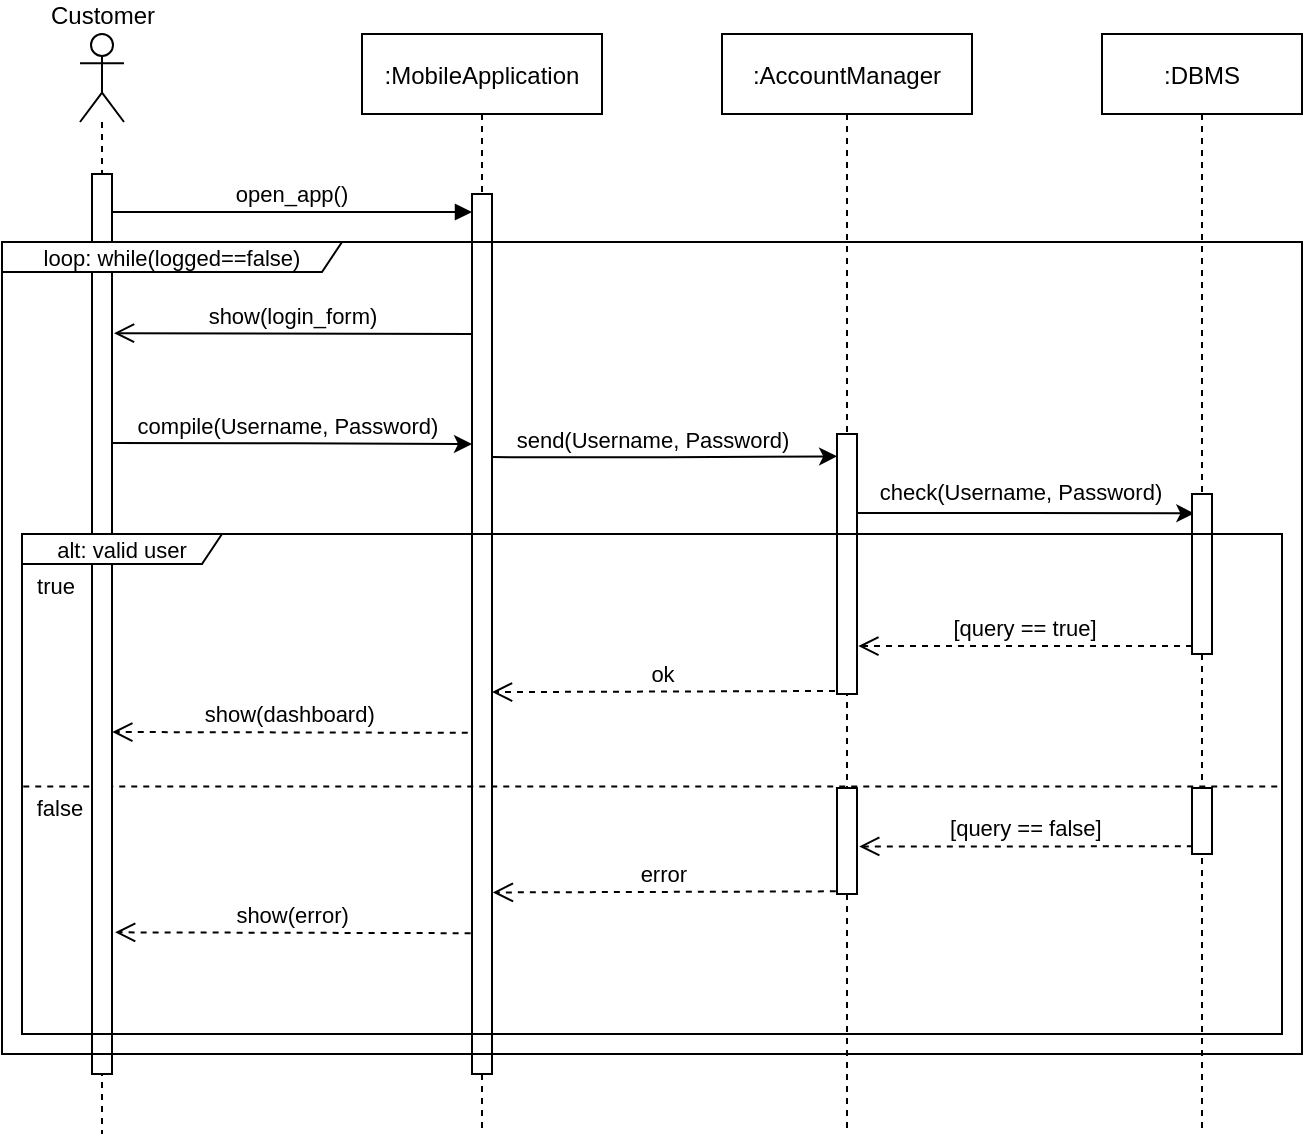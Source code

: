 <mxfile version="14.1.8" type="device" pages="6"><diagram id="kgpKYQtTHZ0yAKxKKP6v" name="Login"><mxGraphModel dx="946" dy="615" grid="1" gridSize="10" guides="1" tooltips="1" connect="1" arrows="1" fold="1" page="1" pageScale="1" pageWidth="850" pageHeight="1100" math="0" shadow="0"><root><mxCell id="0"/><mxCell id="1" parent="0"/><mxCell id="7ui0s7usaWSGF-aln9-J-1" value="" style="verticalAlign=bottom;endArrow=none;dashed=1;endSize=8;shadow=0;strokeWidth=1;endFill=0;" parent="1" edge="1"><mxGeometry relative="1" as="geometry"><mxPoint x="170" y="630" as="targetPoint"/><mxPoint x="170" y="124" as="sourcePoint"/><Array as="points"/></mxGeometry></mxCell><mxCell id="3nuBFxr9cyL0pnOWT2aG-5" value=":MobileApplication" style="shape=umlLifeline;perimeter=lifelinePerimeter;container=1;collapsible=0;recursiveResize=0;rounded=0;shadow=0;strokeWidth=1;" parent="1" vertex="1"><mxGeometry x="300" y="80" width="120" height="550" as="geometry"/></mxCell><mxCell id="3nuBFxr9cyL0pnOWT2aG-6" value="" style="points=[];perimeter=orthogonalPerimeter;rounded=0;shadow=0;strokeWidth=1;" parent="3nuBFxr9cyL0pnOWT2aG-5" vertex="1"><mxGeometry x="55" y="80" width="10" height="440" as="geometry"/></mxCell><mxCell id="3nuBFxr9cyL0pnOWT2aG-8" value="open_app()" style="verticalAlign=bottom;endArrow=block;entryX=0;entryY=0;shadow=0;strokeWidth=1;" parent="1" edge="1"><mxGeometry relative="1" as="geometry"><mxPoint x="175" y="169.0" as="sourcePoint"/><mxPoint x="355" y="169.0" as="targetPoint"/></mxGeometry></mxCell><mxCell id="XMUKWWB8CGH_iU3r0VC3-24" value="" style="edgeStyle=orthogonalEdgeStyle;rounded=0;orthogonalLoop=1;jettySize=auto;html=1;fontSize=11;exitX=0.95;exitY=0.092;exitDx=0;exitDy=0;exitPerimeter=0;entryX=0.117;entryY=0.03;entryDx=0;entryDy=0;entryPerimeter=0;" parent="1" edge="1"><mxGeometry relative="1" as="geometry"><mxPoint x="547" y="319.52" as="sourcePoint"/><mxPoint x="716.17" y="319.7" as="targetPoint"/><Array as="points"><mxPoint x="632" y="320"/><mxPoint x="716" y="320"/></Array></mxGeometry></mxCell><mxCell id="XMUKWWB8CGH_iU3r0VC3-2" value=":AccountManager" style="shape=umlLifeline;perimeter=lifelinePerimeter;container=1;collapsible=0;recursiveResize=0;rounded=0;shadow=0;strokeWidth=1;" parent="1" vertex="1"><mxGeometry x="480" y="80" width="125" height="550" as="geometry"/></mxCell><mxCell id="XMUKWWB8CGH_iU3r0VC3-3" value="" style="points=[];perimeter=orthogonalPerimeter;rounded=0;shadow=0;strokeWidth=1;" parent="XMUKWWB8CGH_iU3r0VC3-2" vertex="1"><mxGeometry x="57.5" y="200" width="10" height="130" as="geometry"/></mxCell><mxCell id="XMUKWWB8CGH_iU3r0VC3-46" value="" style="points=[];perimeter=orthogonalPerimeter;rounded=0;shadow=0;strokeWidth=1;" parent="XMUKWWB8CGH_iU3r0VC3-2" vertex="1"><mxGeometry x="57.5" y="377" width="10" height="53" as="geometry"/></mxCell><mxCell id="XMUKWWB8CGH_iU3r0VC3-4" value=":DBMS" style="shape=umlLifeline;perimeter=lifelinePerimeter;container=1;collapsible=0;recursiveResize=0;rounded=0;shadow=0;strokeWidth=1;" parent="1" vertex="1"><mxGeometry x="670" y="80" width="100" height="550" as="geometry"/></mxCell><mxCell id="XMUKWWB8CGH_iU3r0VC3-5" value="" style="points=[];perimeter=orthogonalPerimeter;rounded=0;shadow=0;strokeWidth=1;" parent="XMUKWWB8CGH_iU3r0VC3-4" vertex="1"><mxGeometry x="45" y="230" width="10" height="80" as="geometry"/></mxCell><mxCell id="XMUKWWB8CGH_iU3r0VC3-47" value="" style="points=[];perimeter=orthogonalPerimeter;rounded=0;shadow=0;strokeWidth=1;" parent="XMUKWWB8CGH_iU3r0VC3-4" vertex="1"><mxGeometry x="45" y="377" width="10" height="33" as="geometry"/></mxCell><mxCell id="XMUKWWB8CGH_iU3r0VC3-18" value="compile(Username, Password)" style="text;html=1;strokeColor=none;fillColor=none;align=center;verticalAlign=middle;whiteSpace=wrap;rounded=0;fontSize=11;" parent="1" vertex="1"><mxGeometry x="163" y="266" width="200" height="20" as="geometry"/></mxCell><mxCell id="XMUKWWB8CGH_iU3r0VC3-19" value="" style="edgeStyle=orthogonalEdgeStyle;rounded=0;orthogonalLoop=1;jettySize=auto;html=1;exitX=1.033;exitY=0.299;exitDx=0;exitDy=0;exitPerimeter=0;entryX=0.006;entryY=0.086;entryDx=0;entryDy=0;entryPerimeter=0;" parent="1" source="3nuBFxr9cyL0pnOWT2aG-6" target="XMUKWWB8CGH_iU3r0VC3-3" edge="1"><mxGeometry relative="1" as="geometry"><mxPoint x="366" y="260" as="sourcePoint"/><mxPoint x="537" y="290" as="targetPoint"/></mxGeometry></mxCell><mxCell id="XMUKWWB8CGH_iU3r0VC3-21" value="" style="edgeStyle=orthogonalEdgeStyle;rounded=0;orthogonalLoop=1;jettySize=auto;html=1;exitX=0.95;exitY=0.299;exitDx=0;exitDy=0;exitPerimeter=0;" parent="1" source="3nuBFxr9cyL0pnOWT2aG-2" edge="1"><mxGeometry relative="1" as="geometry"><mxPoint x="175" y="244" as="sourcePoint"/><mxPoint x="355" y="285" as="targetPoint"/></mxGeometry></mxCell><mxCell id="XMUKWWB8CGH_iU3r0VC3-23" value="send(Username, Password)" style="text;html=1;strokeColor=none;fillColor=none;align=center;verticalAlign=middle;whiteSpace=wrap;rounded=0;fontSize=11;" parent="1" vertex="1"><mxGeometry x="367.5" y="273" width="155" height="20" as="geometry"/></mxCell><mxCell id="XMUKWWB8CGH_iU3r0VC3-25" value="check(Username, Password)" style="text;html=1;strokeColor=none;fillColor=none;align=center;verticalAlign=middle;whiteSpace=wrap;rounded=0;fontSize=11;" parent="1" vertex="1"><mxGeometry x="552" y="299" width="155" height="20" as="geometry"/></mxCell><mxCell id="XMUKWWB8CGH_iU3r0VC3-29" value="[query == true]" style="verticalAlign=bottom;endArrow=open;dashed=1;endSize=8;shadow=0;strokeWidth=1;entryX=0.867;entryY=0.768;entryDx=0;entryDy=0;entryPerimeter=0;" parent="1" edge="1"><mxGeometry relative="1" as="geometry"><mxPoint x="548.17" y="386.056" as="targetPoint"/><mxPoint x="715" y="386" as="sourcePoint"/><Array as="points"/></mxGeometry></mxCell><mxCell id="XMUKWWB8CGH_iU3r0VC3-30" value="ok" style="verticalAlign=bottom;endArrow=open;dashed=1;endSize=8;shadow=0;strokeWidth=1;entryX=0.867;entryY=0.768;entryDx=0;entryDy=0;entryPerimeter=0;exitX=-0.3;exitY=0.926;exitDx=0;exitDy=0;exitPerimeter=0;" parent="1" edge="1"><mxGeometry relative="1" as="geometry"><mxPoint x="365.0" y="409.056" as="targetPoint"/><mxPoint x="536.5" y="408.492" as="sourcePoint"/><Array as="points"/></mxGeometry></mxCell><mxCell id="XMUKWWB8CGH_iU3r0VC3-38" value="show(login_form)" style="verticalAlign=bottom;endArrow=open;endSize=8;shadow=0;strokeWidth=1;entryX=0.867;entryY=0.768;entryDx=0;entryDy=0;entryPerimeter=0;" parent="1" edge="1"><mxGeometry relative="1" as="geometry"><mxPoint x="176" y="229.566" as="targetPoint"/><mxPoint x="355" y="230" as="sourcePoint"/><Array as="points"/></mxGeometry></mxCell><mxCell id="XMUKWWB8CGH_iU3r0VC3-39" value="show(dashboard)" style="verticalAlign=bottom;endArrow=open;dashed=1;endSize=8;shadow=0;strokeWidth=1;entryX=0.867;entryY=0.768;entryDx=0;entryDy=0;entryPerimeter=0;" parent="1" edge="1"><mxGeometry relative="1" as="geometry"><mxPoint x="175.13" y="428.996" as="targetPoint"/><mxPoint x="352.88" y="429.43" as="sourcePoint"/><Array as="points"/></mxGeometry></mxCell><mxCell id="XMUKWWB8CGH_iU3r0VC3-40" value="" style="endArrow=none;dashed=1;html=1;fontSize=11;exitX=0.001;exitY=0.505;exitDx=0;exitDy=0;exitPerimeter=0;entryX=0.999;entryY=0.505;entryDx=0;entryDy=0;entryPerimeter=0;" parent="1" source="XMUKWWB8CGH_iU3r0VC3-28" target="XMUKWWB8CGH_iU3r0VC3-28" edge="1"><mxGeometry width="50" height="50" relative="1" as="geometry"><mxPoint x="430" y="420" as="sourcePoint"/><mxPoint x="480" y="370" as="targetPoint"/></mxGeometry></mxCell><mxCell id="XMUKWWB8CGH_iU3r0VC3-41" value="true" style="text;html=1;strokeColor=none;fillColor=none;align=center;verticalAlign=middle;whiteSpace=wrap;rounded=0;fontSize=11;" parent="1" vertex="1"><mxGeometry x="127" y="346" width="40" height="20" as="geometry"/></mxCell><mxCell id="XMUKWWB8CGH_iU3r0VC3-42" value="false" style="text;html=1;strokeColor=none;fillColor=none;align=center;verticalAlign=middle;whiteSpace=wrap;rounded=0;fontSize=11;" parent="1" vertex="1"><mxGeometry x="129" y="457" width="40" height="20" as="geometry"/></mxCell><mxCell id="XMUKWWB8CGH_iU3r0VC3-43" value="[query == false]" style="verticalAlign=bottom;endArrow=open;dashed=1;endSize=8;shadow=0;strokeWidth=1;entryX=0.867;entryY=0.768;entryDx=0;entryDy=0;entryPerimeter=0;" parent="1" edge="1"><mxGeometry relative="1" as="geometry"><mxPoint x="548.6" y="486.226" as="targetPoint"/><mxPoint x="715.43" y="486.17" as="sourcePoint"/><Array as="points"/></mxGeometry></mxCell><mxCell id="XMUKWWB8CGH_iU3r0VC3-44" value="error" style="verticalAlign=bottom;endArrow=open;dashed=1;endSize=8;shadow=0;strokeWidth=1;entryX=0.867;entryY=0.768;entryDx=0;entryDy=0;entryPerimeter=0;exitX=-0.3;exitY=0.926;exitDx=0;exitDy=0;exitPerimeter=0;" parent="1" edge="1"><mxGeometry relative="1" as="geometry"><mxPoint x="365.43" y="509.226" as="targetPoint"/><mxPoint x="536.93" y="508.662" as="sourcePoint"/><Array as="points"/></mxGeometry></mxCell><mxCell id="XMUKWWB8CGH_iU3r0VC3-45" value="show(error)" style="verticalAlign=bottom;endArrow=open;dashed=1;endSize=8;shadow=0;strokeWidth=1;entryX=0.867;entryY=0.768;entryDx=0;entryDy=0;entryPerimeter=0;" parent="1" edge="1"><mxGeometry relative="1" as="geometry"><mxPoint x="176.56" y="529.166" as="targetPoint"/><mxPoint x="354.31" y="529.6" as="sourcePoint"/><Array as="points"/></mxGeometry></mxCell><mxCell id="3nuBFxr9cyL0pnOWT2aG-2" value="" style="points=[];perimeter=orthogonalPerimeter;rounded=0;shadow=0;strokeWidth=1;" parent="1" vertex="1"><mxGeometry x="165" y="150" width="10" height="450" as="geometry"/></mxCell><mxCell id="XMUKWWB8CGH_iU3r0VC3-28" value="alt: valid user" style="shape=umlFrame;whiteSpace=wrap;html=1;fontSize=11;width=100;height=15;" parent="1" vertex="1"><mxGeometry x="130" y="330" width="630" height="250" as="geometry"/></mxCell><mxCell id="XMUKWWB8CGH_iU3r0VC3-36" value="loop: while(logged==false)" style="shape=umlFrame;whiteSpace=wrap;html=1;fontSize=11;width=170;height=15;" parent="1" vertex="1"><mxGeometry x="120" y="184" width="650" height="406" as="geometry"/></mxCell><mxCell id="7ui0s7usaWSGF-aln9-J-2" value="Customer" style="shape=umlActor;verticalLabelPosition=top;verticalAlign=bottom;html=1;outlineConnect=0;aspect=fixed;labelPosition=center;align=center;" parent="1" vertex="1"><mxGeometry x="159" y="80" width="22" height="44" as="geometry"/></mxCell></root></mxGraphModel></diagram><diagram name="LineUpApp" id="FKsFyoK1Ng4R1JPLDUFR"><mxGraphModel dx="946" dy="615" grid="1" gridSize="10" guides="1" tooltips="1" connect="1" arrows="1" fold="1" page="1" pageScale="1" pageWidth="850" pageHeight="1100" math="0" shadow="0"><root><mxCell id="jtealIQ-IS25F89AbY01-0"/><mxCell id="jtealIQ-IS25F89AbY01-1" parent="jtealIQ-IS25F89AbY01-0"/><mxCell id="AFm-Z0YYoYFJf-Iih7Ln-0" value="" style="verticalAlign=bottom;endArrow=none;dashed=1;endSize=8;shadow=0;strokeWidth=1;endFill=0;" edge="1" parent="jtealIQ-IS25F89AbY01-1"><mxGeometry relative="1" as="geometry"><mxPoint x="60" y="690" as="targetPoint"/><mxPoint x="60" y="95" as="sourcePoint"/><Array as="points"/></mxGeometry></mxCell><mxCell id="jtealIQ-IS25F89AbY01-4" value=":MobileApplication" style="shape=umlLifeline;perimeter=lifelinePerimeter;container=1;collapsible=0;recursiveResize=0;rounded=0;shadow=0;strokeWidth=1;" parent="jtealIQ-IS25F89AbY01-1" vertex="1"><mxGeometry x="160" y="50" width="120" height="640" as="geometry"/></mxCell><mxCell id="jtealIQ-IS25F89AbY01-5" value="" style="points=[];perimeter=orthogonalPerimeter;rounded=0;shadow=0;strokeWidth=1;" parent="jtealIQ-IS25F89AbY01-4" vertex="1"><mxGeometry x="55" y="80" width="10" height="540" as="geometry"/></mxCell><mxCell id="jtealIQ-IS25F89AbY01-6" value="open_app()" style="verticalAlign=bottom;endArrow=block;entryX=0;entryY=0;shadow=0;strokeWidth=1;" parent="jtealIQ-IS25F89AbY01-1" edge="1"><mxGeometry relative="1" as="geometry"><mxPoint x="65" y="138.0" as="sourcePoint"/><mxPoint x="215" y="138.0" as="targetPoint"/></mxGeometry></mxCell><mxCell id="jtealIQ-IS25F89AbY01-7" value="" style="edgeStyle=orthogonalEdgeStyle;rounded=0;orthogonalLoop=1;jettySize=auto;html=1;fontSize=11;exitX=0.95;exitY=0.092;exitDx=0;exitDy=0;exitPerimeter=0;" parent="jtealIQ-IS25F89AbY01-1" edge="1"><mxGeometry relative="1" as="geometry"><mxPoint x="400" y="220.02" as="sourcePoint"/><mxPoint x="555" y="220" as="targetPoint"/><Array as="points"/></mxGeometry></mxCell><mxCell id="jtealIQ-IS25F89AbY01-8" value=":LineUpReservationModule" style="shape=umlLifeline;perimeter=lifelinePerimeter;container=1;collapsible=0;recursiveResize=0;rounded=0;shadow=0;strokeWidth=1;" parent="jtealIQ-IS25F89AbY01-1" vertex="1"><mxGeometry x="320" y="50" width="150" height="640" as="geometry"/></mxCell><mxCell id="jtealIQ-IS25F89AbY01-9" value="" style="points=[];perimeter=orthogonalPerimeter;rounded=0;shadow=0;strokeWidth=1;" parent="jtealIQ-IS25F89AbY01-8" vertex="1"><mxGeometry x="70" y="130" width="10" height="290" as="geometry"/></mxCell><mxCell id="54gTREIDl-9vP-xhxe-p-4" value="" style="points=[];perimeter=orthogonalPerimeter;rounded=0;shadow=0;strokeWidth=1;" parent="jtealIQ-IS25F89AbY01-8" vertex="1"><mxGeometry x="70" y="492" width="10" height="78" as="geometry"/></mxCell><mxCell id="jtealIQ-IS25F89AbY01-11" value=":DBMS" style="shape=umlLifeline;perimeter=lifelinePerimeter;container=1;collapsible=0;recursiveResize=0;rounded=0;shadow=0;strokeWidth=1;" parent="jtealIQ-IS25F89AbY01-1" vertex="1"><mxGeometry x="650" y="51" width="83" height="639" as="geometry"/></mxCell><mxCell id="jtealIQ-IS25F89AbY01-12" value="" style="points=[];perimeter=orthogonalPerimeter;rounded=0;shadow=0;strokeWidth=1;" parent="jtealIQ-IS25F89AbY01-11" vertex="1"><mxGeometry x="36.5" y="179" width="10" height="58" as="geometry"/></mxCell><mxCell id="54gTREIDl-9vP-xhxe-p-6" value="" style="points=[];perimeter=orthogonalPerimeter;rounded=0;shadow=0;strokeWidth=1;" parent="jtealIQ-IS25F89AbY01-11" vertex="1"><mxGeometry x="36.5" y="511" width="10" height="39" as="geometry"/></mxCell><mxCell id="jtealIQ-IS25F89AbY01-15" value="" style="edgeStyle=orthogonalEdgeStyle;rounded=0;orthogonalLoop=1;jettySize=auto;html=1;exitX=1.033;exitY=0.299;exitDx=0;exitDy=0;exitPerimeter=0;entryX=-0.05;entryY=0.045;entryDx=0;entryDy=0;entryPerimeter=0;" parent="jtealIQ-IS25F89AbY01-1" edge="1"><mxGeometry relative="1" as="geometry"><mxPoint x="225.33" y="189.57" as="sourcePoint"/><mxPoint x="389.5" y="189" as="targetPoint"/><Array as="points"><mxPoint x="306" y="190"/></Array></mxGeometry></mxCell><mxCell id="jtealIQ-IS25F89AbY01-17" value="send(LineUpRequest)" style="text;html=1;strokeColor=none;fillColor=none;align=center;verticalAlign=middle;whiteSpace=wrap;rounded=0;fontSize=11;" parent="jtealIQ-IS25F89AbY01-1" vertex="1"><mxGeometry x="230" y="170" width="155" height="20" as="geometry"/></mxCell><mxCell id="jtealIQ-IS25F89AbY01-18" value="add(Customer)" style="text;html=1;strokeColor=none;fillColor=none;align=center;verticalAlign=middle;whiteSpace=wrap;rounded=0;fontSize=11;" parent="jtealIQ-IS25F89AbY01-1" vertex="1"><mxGeometry x="436" y="200" width="81" height="20" as="geometry"/></mxCell><mxCell id="jtealIQ-IS25F89AbY01-19" value="ok" style="verticalAlign=bottom;endArrow=open;dashed=1;endSize=8;shadow=0;strokeWidth=1;entryX=0.867;entryY=0.768;entryDx=0;entryDy=0;entryPerimeter=0;" parent="jtealIQ-IS25F89AbY01-1" edge="1"><mxGeometry relative="1" as="geometry"><mxPoint x="565" y="280.056" as="targetPoint"/><mxPoint x="686.83" y="280" as="sourcePoint"/><Array as="points"/></mxGeometry></mxCell><mxCell id="jtealIQ-IS25F89AbY01-22" value="show(summary)" style="verticalAlign=bottom;endArrow=open;dashed=1;endSize=8;shadow=0;strokeWidth=1;entryX=0.867;entryY=0.768;entryDx=0;entryDy=0;entryPerimeter=0;" parent="jtealIQ-IS25F89AbY01-1" edge="1"><mxGeometry x="-0.034" relative="1" as="geometry"><mxPoint x="65.13" y="474.996" as="targetPoint"/><mxPoint x="210" y="475" as="sourcePoint"/><Array as="points"/><mxPoint as="offset"/></mxGeometry></mxCell><mxCell id="jtealIQ-IS25F89AbY01-26" value="" style="verticalAlign=bottom;endArrow=open;dashed=1;endSize=8;shadow=0;strokeWidth=1;entryX=0.867;entryY=0.768;entryDx=0;entryDy=0;entryPerimeter=0;" parent="jtealIQ-IS25F89AbY01-1" edge="1"><mxGeometry relative="1" as="geometry"><mxPoint x="400" y="435.056" as="targetPoint"/><mxPoint x="794" y="435" as="sourcePoint"/><Array as="points"/></mxGeometry></mxCell><mxCell id="jtealIQ-IS25F89AbY01-31" value=":QueueManager" style="shape=umlLifeline;perimeter=lifelinePerimeter;container=1;collapsible=0;recursiveResize=0;rounded=0;shadow=0;strokeWidth=1;" parent="jtealIQ-IS25F89AbY01-1" vertex="1"><mxGeometry x="510" y="51" width="100" height="639" as="geometry"/></mxCell><mxCell id="jtealIQ-IS25F89AbY01-32" value="" style="points=[];perimeter=orthogonalPerimeter;rounded=0;shadow=0;strokeWidth=1;" parent="jtealIQ-IS25F89AbY01-31" vertex="1"><mxGeometry x="45" y="160" width="10" height="170" as="geometry"/></mxCell><mxCell id="jtealIQ-IS25F89AbY01-34" value="request(LineUp)" style="verticalAlign=bottom;endArrow=block;entryX=0;entryY=0;shadow=0;strokeWidth=1;" parent="jtealIQ-IS25F89AbY01-1" edge="1"><mxGeometry relative="1" as="geometry"><mxPoint x="65" y="170.0" as="sourcePoint"/><mxPoint x="215" y="170.0" as="targetPoint"/></mxGeometry></mxCell><mxCell id="jtealIQ-IS25F89AbY01-35" value="" style="edgeStyle=orthogonalEdgeStyle;rounded=0;orthogonalLoop=1;jettySize=auto;html=1;fontSize=11;exitX=0.95;exitY=0.092;exitDx=0;exitDy=0;exitPerimeter=0;" parent="jtealIQ-IS25F89AbY01-1" edge="1"><mxGeometry relative="1" as="geometry"><mxPoint x="565" y="240.02" as="sourcePoint"/><mxPoint x="686" y="240" as="targetPoint"/><Array as="points"/></mxGeometry></mxCell><mxCell id="jtealIQ-IS25F89AbY01-36" value="add(VirtualTurn)" style="text;html=1;strokeColor=none;fillColor=none;align=center;verticalAlign=middle;whiteSpace=wrap;rounded=0;fontSize=11;" parent="jtealIQ-IS25F89AbY01-1" vertex="1"><mxGeometry x="576" y="220" width="100" height="20" as="geometry"/></mxCell><mxCell id="4Mx_y1S2IG4Nz6tWgm17-0" value="" style="edgeStyle=orthogonalEdgeStyle;rounded=0;orthogonalLoop=1;jettySize=auto;html=1;fontSize=11;exitX=0.95;exitY=0.092;exitDx=0;exitDy=0;exitPerimeter=0;" parent="jtealIQ-IS25F89AbY01-1" edge="1"><mxGeometry relative="1" as="geometry"><mxPoint x="566" y="306.02" as="sourcePoint"/><mxPoint x="566" y="350" as="targetPoint"/><Array as="points"><mxPoint x="590" y="306"/><mxPoint x="590" y="350"/><mxPoint x="566" y="350"/></Array></mxGeometry></mxCell><mxCell id="4Mx_y1S2IG4Nz6tWgm17-1" value="compute (estQueueTime)" style="text;html=1;strokeColor=none;fillColor=none;align=center;verticalAlign=middle;whiteSpace=wrap;rounded=0;fontSize=11;" parent="jtealIQ-IS25F89AbY01-1" vertex="1"><mxGeometry x="592" y="305" width="84" height="40" as="geometry"/></mxCell><mxCell id="4Mx_y1S2IG4Nz6tWgm17-2" value=":MapsAPI" style="shape=umlLifeline;perimeter=lifelinePerimeter;container=1;collapsible=0;recursiveResize=0;rounded=0;shadow=0;strokeWidth=1;" parent="jtealIQ-IS25F89AbY01-1" vertex="1"><mxGeometry x="758" y="51" width="83" height="639" as="geometry"/></mxCell><mxCell id="4Mx_y1S2IG4Nz6tWgm17-3" value="" style="points=[];perimeter=orthogonalPerimeter;rounded=0;shadow=0;strokeWidth=1;" parent="4Mx_y1S2IG4Nz6tWgm17-2" vertex="1"><mxGeometry x="36.5" y="342" width="10" height="50" as="geometry"/></mxCell><mxCell id="4Mx_y1S2IG4Nz6tWgm17-5" value="" style="edgeStyle=orthogonalEdgeStyle;rounded=0;orthogonalLoop=1;jettySize=auto;html=1;fontSize=11;" parent="jtealIQ-IS25F89AbY01-1" edge="1"><mxGeometry relative="1" as="geometry"><mxPoint x="400" y="403" as="sourcePoint"/><mxPoint x="794" y="403" as="targetPoint"/><Array as="points"/></mxGeometry></mxCell><mxCell id="4Mx_y1S2IG4Nz6tWgm17-6" value="compute (estTravelTime)" style="text;html=1;strokeColor=none;fillColor=none;align=center;verticalAlign=middle;whiteSpace=wrap;rounded=0;fontSize=11;" parent="jtealIQ-IS25F89AbY01-1" vertex="1"><mxGeometry x="410" y="378" width="148" height="25" as="geometry"/></mxCell><mxCell id="54gTREIDl-9vP-xhxe-p-1" value="" style="verticalAlign=bottom;endArrow=open;dashed=1;endSize=8;shadow=0;strokeWidth=1;entryX=0.867;entryY=0.768;entryDx=0;entryDy=0;entryPerimeter=0;" parent="jtealIQ-IS25F89AbY01-1" edge="1"><mxGeometry relative="1" as="geometry"><mxPoint x="227" y="460.056" as="targetPoint"/><mxPoint x="389" y="460" as="sourcePoint"/><Array as="points"/></mxGeometry></mxCell><mxCell id="54gTREIDl-9vP-xhxe-p-2" value="request(qrCode)" style="verticalAlign=bottom;endArrow=block;entryX=0;entryY=0;shadow=0;strokeWidth=1;" parent="jtealIQ-IS25F89AbY01-1" edge="1"><mxGeometry relative="1" as="geometry"><mxPoint x="65" y="536.0" as="sourcePoint"/><mxPoint x="215" y="536.0" as="targetPoint"/></mxGeometry></mxCell><mxCell id="54gTREIDl-9vP-xhxe-p-3" value="send(qrCode)" style="verticalAlign=bottom;endArrow=block;entryX=0;entryY=0;shadow=0;strokeWidth=1;" parent="jtealIQ-IS25F89AbY01-1" edge="1"><mxGeometry relative="1" as="geometry"><mxPoint x="225" y="550.0" as="sourcePoint"/><mxPoint x="390" y="550.0" as="targetPoint"/></mxGeometry></mxCell><mxCell id="54gTREIDl-9vP-xhxe-p-5" value="add(QRCode)" style="verticalAlign=bottom;endArrow=block;entryX=0;entryY=0;shadow=0;strokeWidth=1;" parent="jtealIQ-IS25F89AbY01-1" edge="1"><mxGeometry relative="1" as="geometry"><mxPoint x="400.5" y="570.0" as="sourcePoint"/><mxPoint x="686" y="570.0" as="targetPoint"/></mxGeometry></mxCell><mxCell id="54gTREIDl-9vP-xhxe-p-7" value="ok" style="verticalAlign=bottom;endArrow=open;dashed=1;endSize=8;shadow=0;strokeWidth=1;entryX=0.867;entryY=0.768;entryDx=0;entryDy=0;entryPerimeter=0;" parent="jtealIQ-IS25F89AbY01-1" edge="1"><mxGeometry relative="1" as="geometry"><mxPoint x="401" y="595.056" as="targetPoint"/><mxPoint x="687" y="595" as="sourcePoint"/><Array as="points"/></mxGeometry></mxCell><mxCell id="54gTREIDl-9vP-xhxe-p-8" value="" style="verticalAlign=bottom;endArrow=open;dashed=1;endSize=8;shadow=0;strokeWidth=1;entryX=0.867;entryY=0.768;entryDx=0;entryDy=0;entryPerimeter=0;" parent="jtealIQ-IS25F89AbY01-1" edge="1"><mxGeometry relative="1" as="geometry"><mxPoint x="226.5" y="610.056" as="targetPoint"/><mxPoint x="388.5" y="610" as="sourcePoint"/><Array as="points"/></mxGeometry></mxCell><mxCell id="54gTREIDl-9vP-xhxe-p-10" value="show(summary)" style="verticalAlign=bottom;endArrow=open;dashed=1;endSize=8;shadow=0;strokeWidth=1;entryX=0.867;entryY=0.768;entryDx=0;entryDy=0;entryPerimeter=0;" parent="jtealIQ-IS25F89AbY01-1" edge="1"><mxGeometry x="-0.034" relative="1" as="geometry"><mxPoint x="68" y="627.996" as="targetPoint"/><mxPoint x="212.87" y="628" as="sourcePoint"/><Array as="points"/><mxPoint as="offset"/></mxGeometry></mxCell><mxCell id="dP_r8kdwK20-CJxVIg80-0" value="" style="verticalAlign=bottom;endArrow=open;dashed=1;endSize=8;shadow=0;strokeWidth=1;entryX=0.867;entryY=0.768;entryDx=0;entryDy=0;entryPerimeter=0;" parent="jtealIQ-IS25F89AbY01-1" edge="1"><mxGeometry relative="1" as="geometry"><mxPoint x="400.17" y="370.056" as="targetPoint"/><mxPoint x="555" y="370" as="sourcePoint"/><Array as="points"/></mxGeometry></mxCell><mxCell id="jHUTXRnN5k_KWNkBVqeC-0" value="&lt;span&gt;estQueueTime&lt;/span&gt;" style="text;html=1;strokeColor=none;fillColor=none;align=center;verticalAlign=middle;whiteSpace=wrap;rounded=0;fontSize=11;" parent="jtealIQ-IS25F89AbY01-1" vertex="1"><mxGeometry x="410" y="346" width="148" height="25" as="geometry"/></mxCell><mxCell id="jHUTXRnN5k_KWNkBVqeC-1" value="&lt;span&gt;estTravelTime&lt;/span&gt;" style="text;html=1;strokeColor=none;fillColor=none;align=center;verticalAlign=middle;whiteSpace=wrap;rounded=0;fontSize=11;" parent="jtealIQ-IS25F89AbY01-1" vertex="1"><mxGeometry x="528" y="410" width="148" height="25" as="geometry"/></mxCell><mxCell id="jHUTXRnN5k_KWNkBVqeC-2" value="VirtualLineUpTurn" style="text;html=1;strokeColor=none;fillColor=none;align=center;verticalAlign=middle;whiteSpace=wrap;rounded=0;fontSize=11;" parent="jtealIQ-IS25F89AbY01-1" vertex="1"><mxGeometry x="237" y="437" width="148" height="25" as="geometry"/></mxCell><mxCell id="jHUTXRnN5k_KWNkBVqeC-3" value="VirtualLineUpTurn" style="text;html=1;strokeColor=none;fillColor=none;align=center;verticalAlign=middle;whiteSpace=wrap;rounded=0;fontSize=11;" parent="jtealIQ-IS25F89AbY01-1" vertex="1"><mxGeometry x="239" y="587" width="148" height="25" as="geometry"/></mxCell><mxCell id="jtealIQ-IS25F89AbY01-3" value="" style="points=[];perimeter=orthogonalPerimeter;rounded=0;shadow=0;strokeWidth=1;" parent="jtealIQ-IS25F89AbY01-1" vertex="1"><mxGeometry x="55" y="120" width="10" height="550" as="geometry"/></mxCell><mxCell id="AFm-Z0YYoYFJf-Iih7Ln-1" value="Customer" style="shape=umlActor;verticalLabelPosition=top;verticalAlign=bottom;html=1;outlineConnect=0;aspect=fixed;labelPosition=center;align=center;" vertex="1" parent="jtealIQ-IS25F89AbY01-1"><mxGeometry x="49" y="51" width="22" height="44" as="geometry"/></mxCell><mxCell id="54gTREIDl-9vP-xhxe-p-0" value="alt: if Customer clicks on &quot;Generate QR Code&quot; button" style="shape=umlFrame;whiteSpace=wrap;html=1;fontSize=11;width=300;height=15;" parent="jtealIQ-IS25F89AbY01-1" vertex="1"><mxGeometry x="20" y="490" width="800" height="170" as="geometry"/></mxCell></root></mxGraphModel></diagram><diagram name="BookVisit" id="v3DHKKL8tQq2IXOQNARg"><mxGraphModel dx="946" dy="615" grid="1" gridSize="10" guides="1" tooltips="1" connect="1" arrows="1" fold="1" page="1" pageScale="1" pageWidth="850" pageHeight="1100" math="0" shadow="0"><root><mxCell id="ef6HPoHuAKtCdaDZataq-0"/><mxCell id="ef6HPoHuAKtCdaDZataq-1" parent="ef6HPoHuAKtCdaDZataq-0"/><mxCell id="_YioJUo9R7Hn9nJB4TDf-0" value="" style="verticalAlign=bottom;endArrow=none;dashed=1;endSize=8;shadow=0;strokeWidth=1;endFill=0;" edge="1" parent="ef6HPoHuAKtCdaDZataq-1"><mxGeometry relative="1" as="geometry"><mxPoint x="60" y="688" as="targetPoint"/><mxPoint x="60" y="95" as="sourcePoint"/><Array as="points"/></mxGeometry></mxCell><mxCell id="ef6HPoHuAKtCdaDZataq-4" value=":MobileApplication" style="shape=umlLifeline;perimeter=lifelinePerimeter;container=1;collapsible=0;recursiveResize=0;rounded=0;shadow=0;strokeWidth=1;" parent="ef6HPoHuAKtCdaDZataq-1" vertex="1"><mxGeometry x="160" y="50" width="120" height="640" as="geometry"/></mxCell><mxCell id="ef6HPoHuAKtCdaDZataq-5" value="" style="points=[];perimeter=orthogonalPerimeter;rounded=0;shadow=0;strokeWidth=1;" parent="ef6HPoHuAKtCdaDZataq-4" vertex="1"><mxGeometry x="55" y="80" width="10" height="540" as="geometry"/></mxCell><mxCell id="QJFxQ5byBMZH-uCnb7x8-0" value="" style="endArrow=none;dashed=1;html=1;fontSize=11;exitX=0.001;exitY=0.505;exitDx=0;exitDy=0;exitPerimeter=0;entryX=0.999;entryY=0.505;entryDx=0;entryDy=0;entryPerimeter=0;" parent="ef6HPoHuAKtCdaDZataq-4" edge="1"><mxGeometry width="50" height="50" relative="1" as="geometry"><mxPoint x="-149" y="500" as="sourcePoint"/><mxPoint x="559" y="500" as="targetPoint"/></mxGeometry></mxCell><mxCell id="ef6HPoHuAKtCdaDZataq-6" value="open_app()" style="verticalAlign=bottom;endArrow=block;entryX=0;entryY=0;shadow=0;strokeWidth=1;" parent="ef6HPoHuAKtCdaDZataq-1" edge="1"><mxGeometry relative="1" as="geometry"><mxPoint x="65" y="138.0" as="sourcePoint"/><mxPoint x="215" y="138.0" as="targetPoint"/></mxGeometry></mxCell><mxCell id="ef6HPoHuAKtCdaDZataq-7" value="" style="edgeStyle=orthogonalEdgeStyle;rounded=0;orthogonalLoop=1;jettySize=auto;html=1;fontSize=11;exitX=0.95;exitY=0.092;exitDx=0;exitDy=0;exitPerimeter=0;" parent="ef6HPoHuAKtCdaDZataq-1" edge="1"><mxGeometry relative="1" as="geometry"><mxPoint x="400" y="220.02" as="sourcePoint"/><mxPoint x="686" y="220" as="targetPoint"/><Array as="points"/></mxGeometry></mxCell><mxCell id="ef6HPoHuAKtCdaDZataq-8" value=":VisitReservationModule" style="shape=umlLifeline;perimeter=lifelinePerimeter;container=1;collapsible=0;recursiveResize=0;rounded=0;shadow=0;strokeWidth=1;" parent="ef6HPoHuAKtCdaDZataq-1" vertex="1"><mxGeometry x="320" y="50" width="150" height="640" as="geometry"/></mxCell><mxCell id="ef6HPoHuAKtCdaDZataq-9" value="" style="points=[];perimeter=orthogonalPerimeter;rounded=0;shadow=0;strokeWidth=1;" parent="ef6HPoHuAKtCdaDZataq-8" vertex="1"><mxGeometry x="70" y="130" width="10" height="180" as="geometry"/></mxCell><mxCell id="-_QGuKbZmPW9T9Z59-aQ-1" value="" style="points=[];perimeter=orthogonalPerimeter;rounded=0;shadow=0;strokeWidth=1;" parent="ef6HPoHuAKtCdaDZataq-8" vertex="1"><mxGeometry x="70" y="520" width="10" height="60" as="geometry"/></mxCell><mxCell id="ef6HPoHuAKtCdaDZataq-14" value="" style="edgeStyle=orthogonalEdgeStyle;rounded=0;orthogonalLoop=1;jettySize=auto;html=1;exitX=1.033;exitY=0.299;exitDx=0;exitDy=0;exitPerimeter=0;entryX=-0.05;entryY=0.045;entryDx=0;entryDy=0;entryPerimeter=0;" parent="ef6HPoHuAKtCdaDZataq-1" edge="1"><mxGeometry relative="1" as="geometry"><mxPoint x="225.33" y="189.57" as="sourcePoint"/><mxPoint x="389.5" y="189" as="targetPoint"/><Array as="points"><mxPoint x="306" y="190"/></Array></mxGeometry></mxCell><mxCell id="ef6HPoHuAKtCdaDZataq-15" value="send(VisitRequest)" style="text;html=1;strokeColor=none;fillColor=none;align=center;verticalAlign=middle;whiteSpace=wrap;rounded=0;fontSize=11;" parent="ef6HPoHuAKtCdaDZataq-1" vertex="1"><mxGeometry x="255" y="170" width="110" height="20" as="geometry"/></mxCell><mxCell id="ef6HPoHuAKtCdaDZataq-16" value="add(Visit)" style="text;html=1;strokeColor=none;fillColor=none;align=center;verticalAlign=middle;whiteSpace=wrap;rounded=0;fontSize=11;" parent="ef6HPoHuAKtCdaDZataq-1" vertex="1"><mxGeometry x="436" y="200" width="81" height="20" as="geometry"/></mxCell><mxCell id="ef6HPoHuAKtCdaDZataq-19" value="show(available_slots)" style="verticalAlign=bottom;endArrow=open;dashed=1;endSize=8;shadow=0;strokeWidth=1;entryX=0.867;entryY=0.768;entryDx=0;entryDy=0;entryPerimeter=0;" parent="ef6HPoHuAKtCdaDZataq-1" edge="1"><mxGeometry x="-0.034" relative="1" as="geometry"><mxPoint x="65.13" y="369.496" as="targetPoint"/><mxPoint x="210" y="369.5" as="sourcePoint"/><Array as="points"/><mxPoint as="offset"/></mxGeometry></mxCell><mxCell id="ef6HPoHuAKtCdaDZataq-23" value="request(book_visit)" style="verticalAlign=bottom;endArrow=block;entryX=0;entryY=0;shadow=0;strokeWidth=1;" parent="ef6HPoHuAKtCdaDZataq-1" edge="1"><mxGeometry relative="1" as="geometry"><mxPoint x="65" y="170.0" as="sourcePoint"/><mxPoint x="215" y="170.0" as="targetPoint"/></mxGeometry></mxCell><mxCell id="ef6HPoHuAKtCdaDZataq-32" value="" style="verticalAlign=bottom;endArrow=open;dashed=1;endSize=8;shadow=0;strokeWidth=1;entryX=0.867;entryY=0.768;entryDx=0;entryDy=0;entryPerimeter=0;" parent="ef6HPoHuAKtCdaDZataq-1" edge="1"><mxGeometry relative="1" as="geometry"><mxPoint x="226.5" y="350.056" as="targetPoint"/><mxPoint x="388.5" y="350" as="sourcePoint"/><Array as="points"/></mxGeometry></mxCell><mxCell id="Zdbj4vAIqyNmMUkvkDxL-0" value=":DBMS" style="shape=umlLifeline;perimeter=lifelinePerimeter;container=1;collapsible=0;recursiveResize=0;rounded=0;shadow=0;strokeWidth=1;" parent="ef6HPoHuAKtCdaDZataq-1" vertex="1"><mxGeometry x="650" y="51" width="83" height="639" as="geometry"/></mxCell><mxCell id="Zdbj4vAIqyNmMUkvkDxL-1" value="" style="points=[];perimeter=orthogonalPerimeter;rounded=0;shadow=0;strokeWidth=1;" parent="Zdbj4vAIqyNmMUkvkDxL-0" vertex="1"><mxGeometry x="36.5" y="159" width="10" height="121" as="geometry"/></mxCell><mxCell id="Zdbj4vAIqyNmMUkvkDxL-2" value="" style="points=[];perimeter=orthogonalPerimeter;rounded=0;shadow=0;strokeWidth=1;" parent="Zdbj4vAIqyNmMUkvkDxL-0" vertex="1"><mxGeometry x="36.5" y="409" width="10" height="39" as="geometry"/></mxCell><mxCell id="QsWj8waxSv8NWX0Eujqu-2" value="" style="points=[];perimeter=orthogonalPerimeter;rounded=0;shadow=0;strokeWidth=1;" parent="Zdbj4vAIqyNmMUkvkDxL-0" vertex="1"><mxGeometry x="36.5" y="530" width="10" height="39" as="geometry"/></mxCell><mxCell id="Zdbj4vAIqyNmMUkvkDxL-3" value=":VisitScheduler" style="shape=umlLifeline;perimeter=lifelinePerimeter;container=1;collapsible=0;recursiveResize=0;rounded=0;shadow=0;strokeWidth=1;" parent="ef6HPoHuAKtCdaDZataq-1" vertex="1"><mxGeometry x="510" y="51" width="100" height="639" as="geometry"/></mxCell><mxCell id="Zdbj4vAIqyNmMUkvkDxL-4" value="" style="points=[];perimeter=orthogonalPerimeter;rounded=0;shadow=0;strokeWidth=1;" parent="Zdbj4vAIqyNmMUkvkDxL-3" vertex="1"><mxGeometry x="45" y="219" width="10" height="81" as="geometry"/></mxCell><mxCell id="Zdbj4vAIqyNmMUkvkDxL-5" value="ok" style="verticalAlign=bottom;endArrow=open;dashed=1;endSize=8;shadow=0;strokeWidth=1;entryX=0.867;entryY=0.768;entryDx=0;entryDy=0;entryPerimeter=0;" parent="Zdbj4vAIqyNmMUkvkDxL-3" edge="1"><mxGeometry x="0.441" relative="1" as="geometry"><mxPoint x="-110" y="199.056" as="targetPoint"/><mxPoint x="176" y="199" as="sourcePoint"/><Array as="points"/><mxPoint as="offset"/></mxGeometry></mxCell><mxCell id="LkrXlFXL5F5S-dXp8jDa-0" value="get_available_slots()" style="verticalAlign=bottom;endArrow=block;entryX=0;entryY=0;shadow=0;strokeWidth=1;" parent="ef6HPoHuAKtCdaDZataq-1" edge="1"><mxGeometry relative="1" as="geometry"><mxPoint x="400" y="280.0" as="sourcePoint"/><mxPoint x="556" y="280.0" as="targetPoint"/></mxGeometry></mxCell><mxCell id="Odbf_9FcaWwGWBkDLwRg-0" value="result" style="verticalAlign=bottom;endArrow=open;dashed=1;endSize=8;shadow=0;strokeWidth=1;entryX=0.867;entryY=0.768;entryDx=0;entryDy=0;entryPerimeter=0;" parent="ef6HPoHuAKtCdaDZataq-1" edge="1"><mxGeometry relative="1" as="geometry"><mxPoint x="565.09" y="320.056" as="targetPoint"/><mxPoint x="686.92" y="320" as="sourcePoint"/><Array as="points"/></mxGeometry></mxCell><mxCell id="Odbf_9FcaWwGWBkDLwRg-1" value="" style="edgeStyle=orthogonalEdgeStyle;rounded=0;orthogonalLoop=1;jettySize=auto;html=1;fontSize=11;exitX=0.95;exitY=0.092;exitDx=0;exitDy=0;exitPerimeter=0;" parent="ef6HPoHuAKtCdaDZataq-1" edge="1"><mxGeometry relative="1" as="geometry"><mxPoint x="565" y="290.02" as="sourcePoint"/><mxPoint x="686" y="290" as="targetPoint"/><Array as="points"/></mxGeometry></mxCell><mxCell id="Odbf_9FcaWwGWBkDLwRg-2" value="get(Visits)" style="text;html=1;strokeColor=none;fillColor=none;align=center;verticalAlign=middle;whiteSpace=wrap;rounded=0;fontSize=11;" parent="ef6HPoHuAKtCdaDZataq-1" vertex="1"><mxGeometry x="576" y="270" width="100" height="20" as="geometry"/></mxCell><mxCell id="cseb0yUDKff6Ovb9jAIJ-0" value="" style="verticalAlign=bottom;endArrow=open;dashed=1;endSize=8;shadow=0;strokeWidth=1;entryX=0.867;entryY=0.768;entryDx=0;entryDy=0;entryPerimeter=0;" parent="ef6HPoHuAKtCdaDZataq-1" edge="1"><mxGeometry relative="1" as="geometry"><mxPoint x="400.17" y="339.056" as="targetPoint"/><mxPoint x="555" y="339" as="sourcePoint"/><Array as="points"/></mxGeometry></mxCell><mxCell id="cseb0yUDKff6Ovb9jAIJ-1" value="available_slots" style="text;html=1;align=center;verticalAlign=middle;resizable=0;points=[];autosize=1;fontSize=11;" parent="ef6HPoHuAKtCdaDZataq-1" vertex="1"><mxGeometry x="265" y="330" width="90" height="20" as="geometry"/></mxCell><mxCell id="cseb0yUDKff6Ovb9jAIJ-2" value="select(Slot)" style="verticalAlign=bottom;endArrow=block;entryX=0;entryY=0;shadow=0;strokeWidth=1;" parent="ef6HPoHuAKtCdaDZataq-1" edge="1"><mxGeometry relative="1" as="geometry"><mxPoint x="65" y="431.0" as="sourcePoint"/><mxPoint x="215" y="431.0" as="targetPoint"/></mxGeometry></mxCell><mxCell id="cseb0yUDKff6Ovb9jAIJ-4" value="send(Slot)" style="verticalAlign=bottom;endArrow=block;entryX=0;entryY=0;shadow=0;strokeWidth=1;" parent="ef6HPoHuAKtCdaDZataq-1" edge="1"><mxGeometry relative="1" as="geometry"><mxPoint x="225.5" y="450.0" as="sourcePoint"/><mxPoint x="390.5" y="450.0" as="targetPoint"/></mxGeometry></mxCell><mxCell id="cseb0yUDKff6Ovb9jAIJ-5" value="" style="edgeStyle=orthogonalEdgeStyle;rounded=0;orthogonalLoop=1;jettySize=auto;html=1;fontSize=11;exitX=0.95;exitY=0.092;exitDx=0;exitDy=0;exitPerimeter=0;" parent="ef6HPoHuAKtCdaDZataq-1" edge="1"><mxGeometry relative="1" as="geometry"><mxPoint x="400" y="470.02" as="sourcePoint"/><mxPoint x="686" y="470" as="targetPoint"/><Array as="points"/></mxGeometry></mxCell><mxCell id="cseb0yUDKff6Ovb9jAIJ-6" value="edit(Visit)" style="text;html=1;strokeColor=none;fillColor=none;align=center;verticalAlign=middle;whiteSpace=wrap;rounded=0;fontSize=11;" parent="ef6HPoHuAKtCdaDZataq-1" vertex="1"><mxGeometry x="436" y="450" width="81" height="20" as="geometry"/></mxCell><mxCell id="cseb0yUDKff6Ovb9jAIJ-7" value="ok" style="verticalAlign=bottom;endArrow=open;dashed=1;endSize=8;shadow=0;strokeWidth=1;entryX=0.867;entryY=0.768;entryDx=0;entryDy=0;entryPerimeter=0;" parent="ef6HPoHuAKtCdaDZataq-1" edge="1"><mxGeometry x="0.441" relative="1" as="geometry"><mxPoint x="400" y="490.056" as="targetPoint"/><mxPoint x="686" y="490" as="sourcePoint"/><Array as="points"/><mxPoint as="offset"/></mxGeometry></mxCell><mxCell id="794WjpCpqXCWN85VNp1W-0" value="true" style="text;html=1;strokeColor=none;fillColor=none;align=center;verticalAlign=middle;whiteSpace=wrap;rounded=0;fontSize=11;" parent="ef6HPoHuAKtCdaDZataq-1" vertex="1"><mxGeometry x="10" y="405" width="40" height="20" as="geometry"/></mxCell><mxCell id="QsWj8waxSv8NWX0Eujqu-0" value="false" style="text;html=1;strokeColor=none;fillColor=none;align=center;verticalAlign=middle;whiteSpace=wrap;rounded=0;fontSize=11;" parent="ef6HPoHuAKtCdaDZataq-1" vertex="1"><mxGeometry x="10" y="551" width="40" height="20" as="geometry"/></mxCell><mxCell id="QsWj8waxSv8NWX0Eujqu-1" value="cancel()" style="verticalAlign=bottom;endArrow=block;entryX=0;entryY=0;shadow=0;strokeWidth=1;" parent="ef6HPoHuAKtCdaDZataq-1" edge="1"><mxGeometry relative="1" as="geometry"><mxPoint x="65" y="574.0" as="sourcePoint"/><mxPoint x="215" y="574.0" as="targetPoint"/></mxGeometry></mxCell><mxCell id="QsWj8waxSv8NWX0Eujqu-3" value="" style="edgeStyle=orthogonalEdgeStyle;rounded=0;orthogonalLoop=1;jettySize=auto;html=1;fontSize=11;exitX=0.95;exitY=0.092;exitDx=0;exitDy=0;exitPerimeter=0;" parent="ef6HPoHuAKtCdaDZataq-1" edge="1"><mxGeometry relative="1" as="geometry"><mxPoint x="400" y="591.02" as="sourcePoint"/><mxPoint x="686" y="591" as="targetPoint"/><Array as="points"/></mxGeometry></mxCell><mxCell id="QsWj8waxSv8NWX0Eujqu-4" value="delete(Visit)" style="text;html=1;strokeColor=none;fillColor=none;align=center;verticalAlign=middle;whiteSpace=wrap;rounded=0;fontSize=11;" parent="ef6HPoHuAKtCdaDZataq-1" vertex="1"><mxGeometry x="439" y="571" width="81" height="20" as="geometry"/></mxCell><mxCell id="QsWj8waxSv8NWX0Eujqu-5" value="ok" style="verticalAlign=bottom;endArrow=open;dashed=1;endSize=8;shadow=0;strokeWidth=1;entryX=0.867;entryY=0.768;entryDx=0;entryDy=0;entryPerimeter=0;" parent="ef6HPoHuAKtCdaDZataq-1" edge="1"><mxGeometry x="0.441" relative="1" as="geometry"><mxPoint x="400" y="611.056" as="targetPoint"/><mxPoint x="686" y="611" as="sourcePoint"/><Array as="points"/><mxPoint as="offset"/></mxGeometry></mxCell><mxCell id="-_QGuKbZmPW9T9Z59-aQ-0" value="" style="points=[];perimeter=orthogonalPerimeter;rounded=0;shadow=0;strokeWidth=1;" parent="ef6HPoHuAKtCdaDZataq-1" vertex="1"><mxGeometry x="390" y="440" width="10" height="70" as="geometry"/></mxCell><mxCell id="-_QGuKbZmPW9T9Z59-aQ-2" value="" style="verticalAlign=bottom;endArrow=open;dashed=1;endSize=8;shadow=0;strokeWidth=1;entryX=0.867;entryY=0.768;entryDx=0;entryDy=0;entryPerimeter=0;" parent="ef6HPoHuAKtCdaDZataq-1" edge="1"><mxGeometry relative="1" as="geometry"><mxPoint x="228" y="620.056" as="targetPoint"/><mxPoint x="390" y="620" as="sourcePoint"/><Array as="points"/></mxGeometry></mxCell><mxCell id="-_QGuKbZmPW9T9Z59-aQ-3" value="ok" style="text;html=1;align=center;verticalAlign=middle;resizable=0;points=[];autosize=1;fontSize=11;" parent="ef6HPoHuAKtCdaDZataq-1" vertex="1"><mxGeometry x="295" y="600" width="30" height="20" as="geometry"/></mxCell><mxCell id="-_QGuKbZmPW9T9Z59-aQ-4" value="show(summary)" style="verticalAlign=bottom;endArrow=open;dashed=1;endSize=8;shadow=0;strokeWidth=1;entryX=0.867;entryY=0.768;entryDx=0;entryDy=0;entryPerimeter=0;" parent="ef6HPoHuAKtCdaDZataq-1" edge="1"><mxGeometry x="-0.034" relative="1" as="geometry"><mxPoint x="67" y="639.996" as="targetPoint"/><mxPoint x="214.87" y="640" as="sourcePoint"/><Array as="points"/><mxPoint as="offset"/></mxGeometry></mxCell><mxCell id="E7GcKgT-8cBQnB4tGLuv-0" value="cancel()" style="verticalAlign=bottom;endArrow=block;entryX=0;entryY=0;shadow=0;strokeWidth=1;" parent="ef6HPoHuAKtCdaDZataq-1" edge="1"><mxGeometry relative="1" as="geometry"><mxPoint x="226" y="582.0" as="sourcePoint"/><mxPoint x="391" y="582.0" as="targetPoint"/></mxGeometry></mxCell><mxCell id="2yzmaLU-bnSX9PKgmfFs-0" value="" style="verticalAlign=bottom;endArrow=open;dashed=1;endSize=8;shadow=0;strokeWidth=1;entryX=0.867;entryY=0.768;entryDx=0;entryDy=0;entryPerimeter=0;" parent="ef6HPoHuAKtCdaDZataq-1" edge="1"><mxGeometry relative="1" as="geometry"><mxPoint x="227" y="500.056" as="targetPoint"/><mxPoint x="389" y="500" as="sourcePoint"/><Array as="points"/></mxGeometry></mxCell><mxCell id="2yzmaLU-bnSX9PKgmfFs-1" value="ok" style="text;html=1;align=center;verticalAlign=middle;resizable=0;points=[];autosize=1;fontSize=11;" parent="ef6HPoHuAKtCdaDZataq-1" vertex="1"><mxGeometry x="295" y="480" width="30" height="20" as="geometry"/></mxCell><mxCell id="TZ_uzvrXHsCHyvz0FxND-0" value="show(summary)" style="verticalAlign=bottom;endArrow=open;dashed=1;endSize=8;shadow=0;strokeWidth=1;entryX=0.867;entryY=0.768;entryDx=0;entryDy=0;entryPerimeter=0;" parent="ef6HPoHuAKtCdaDZataq-1" edge="1"><mxGeometry x="-0.034" relative="1" as="geometry"><mxPoint x="67" y="513.996" as="targetPoint"/><mxPoint x="214.87" y="514" as="sourcePoint"/><Array as="points"/><mxPoint as="offset"/></mxGeometry></mxCell><mxCell id="RGcp-9qvi7QmxX2zK3X1-0" value="available_slots" style="text;html=1;align=center;verticalAlign=middle;resizable=0;points=[];autosize=1;fontSize=11;" parent="ef6HPoHuAKtCdaDZataq-1" vertex="1"><mxGeometry x="431.5" y="320" width="90" height="20" as="geometry"/></mxCell><mxCell id="ef6HPoHuAKtCdaDZataq-3" value="" style="points=[];perimeter=orthogonalPerimeter;rounded=0;shadow=0;strokeWidth=1;" parent="ef6HPoHuAKtCdaDZataq-1" vertex="1"><mxGeometry x="55" y="120" width="10" height="550" as="geometry"/></mxCell><mxCell id="_YioJUo9R7Hn9nJB4TDf-1" value="Customer" style="shape=umlActor;verticalLabelPosition=top;verticalAlign=bottom;html=1;outlineConnect=0;aspect=fixed;labelPosition=center;align=center;" vertex="1" parent="ef6HPoHuAKtCdaDZataq-1"><mxGeometry x="49" y="51" width="22" height="44" as="geometry"/></mxCell><mxCell id="ef6HPoHuAKtCdaDZataq-39" value="alt: if Customer selects a slot" style="shape=umlFrame;whiteSpace=wrap;html=1;fontSize=11;width=175;height=15;" parent="ef6HPoHuAKtCdaDZataq-1" vertex="1"><mxGeometry x="10" y="390" width="710" height="270" as="geometry"/></mxCell></root></mxGraphModel></diagram><diagram name="qrCodeEntrance" id="AlglEQ35z8CFIhJPO3AB"><mxGraphModel dx="946" dy="615" grid="1" gridSize="10" guides="1" tooltips="1" connect="1" arrows="1" fold="1" page="1" pageScale="1" pageWidth="850" pageHeight="1100" math="0" shadow="0"><root><mxCell id="UILCCRw--AQ-5rR5JQ-T-0"/><mxCell id="UILCCRw--AQ-5rR5JQ-T-1" parent="UILCCRw--AQ-5rR5JQ-T-0"/><mxCell id="f6UIEbI1mYnUnrtL650g-0" value="" style="verticalAlign=bottom;endArrow=none;dashed=1;endSize=8;shadow=0;strokeWidth=1;endFill=0;" edge="1" parent="UILCCRw--AQ-5rR5JQ-T-1"><mxGeometry relative="1" as="geometry"><mxPoint x="60" y="520" as="targetPoint"/><mxPoint x="60" y="96" as="sourcePoint"/><Array as="points"/></mxGeometry></mxCell><mxCell id="UILCCRw--AQ-5rR5JQ-T-4" value=":WebApplication" style="shape=umlLifeline;perimeter=lifelinePerimeter;container=1;collapsible=0;recursiveResize=0;rounded=0;shadow=0;strokeWidth=1;" parent="UILCCRw--AQ-5rR5JQ-T-1" vertex="1"><mxGeometry x="160" y="50" width="120" height="470" as="geometry"/></mxCell><mxCell id="UILCCRw--AQ-5rR5JQ-T-5" value="" style="points=[];perimeter=orthogonalPerimeter;rounded=0;shadow=0;strokeWidth=1;" parent="UILCCRw--AQ-5rR5JQ-T-4" vertex="1"><mxGeometry x="55" y="80" width="10" height="370" as="geometry"/></mxCell><mxCell id="UILCCRw--AQ-5rR5JQ-T-7" value="open_app()" style="verticalAlign=bottom;endArrow=block;entryX=0;entryY=0;shadow=0;strokeWidth=1;" parent="UILCCRw--AQ-5rR5JQ-T-1" edge="1"><mxGeometry relative="1" as="geometry"><mxPoint x="65" y="138.0" as="sourcePoint"/><mxPoint x="215" y="138.0" as="targetPoint"/></mxGeometry></mxCell><mxCell id="UILCCRw--AQ-5rR5JQ-T-9" value=":EntrancesAndExitsModule" style="shape=umlLifeline;perimeter=lifelinePerimeter;container=1;collapsible=0;recursiveResize=0;rounded=0;shadow=0;strokeWidth=1;" parent="UILCCRw--AQ-5rR5JQ-T-1" vertex="1"><mxGeometry x="440" y="51" width="150" height="469" as="geometry"/></mxCell><mxCell id="UILCCRw--AQ-5rR5JQ-T-10" value="" style="points=[];perimeter=orthogonalPerimeter;rounded=0;shadow=0;strokeWidth=1;" parent="UILCCRw--AQ-5rR5JQ-T-9" vertex="1"><mxGeometry x="70" y="180" width="10" height="130" as="geometry"/></mxCell><mxCell id="WVf4ma5aID5Gcfb6jjlZ-0" value="" style="points=[];perimeter=orthogonalPerimeter;rounded=0;shadow=0;strokeWidth=1;" parent="UILCCRw--AQ-5rR5JQ-T-9" vertex="1"><mxGeometry x="70" y="330" width="10" height="65" as="geometry"/></mxCell><mxCell id="UILCCRw--AQ-5rR5JQ-T-15" value="show(ok)" style="verticalAlign=bottom;endArrow=open;dashed=1;endSize=8;shadow=0;strokeWidth=1;entryX=0.867;entryY=0.768;entryDx=0;entryDy=0;entryPerimeter=0;" parent="UILCCRw--AQ-5rR5JQ-T-1" edge="1"><mxGeometry x="-0.034" relative="1" as="geometry"><mxPoint x="65.13" y="359.996" as="targetPoint"/><mxPoint x="215" y="360" as="sourcePoint"/><Array as="points"/><mxPoint as="offset"/></mxGeometry></mxCell><mxCell id="UILCCRw--AQ-5rR5JQ-T-16" value="new(entrance)" style="verticalAlign=bottom;endArrow=block;entryX=0;entryY=0;shadow=0;strokeWidth=1;" parent="UILCCRw--AQ-5rR5JQ-T-1" edge="1"><mxGeometry relative="1" as="geometry"><mxPoint x="65" y="170.0" as="sourcePoint"/><mxPoint x="215" y="170.0" as="targetPoint"/></mxGeometry></mxCell><mxCell id="UILCCRw--AQ-5rR5JQ-T-18" value=":DBMS" style="shape=umlLifeline;perimeter=lifelinePerimeter;container=1;collapsible=0;recursiveResize=0;rounded=0;shadow=0;strokeWidth=1;" parent="UILCCRw--AQ-5rR5JQ-T-1" vertex="1"><mxGeometry x="628" y="52" width="83" height="468" as="geometry"/></mxCell><mxCell id="UILCCRw--AQ-5rR5JQ-T-19" value="" style="points=[];perimeter=orthogonalPerimeter;rounded=0;shadow=0;strokeWidth=1;" parent="UILCCRw--AQ-5rR5JQ-T-18" vertex="1"><mxGeometry x="36.5" y="200" width="10" height="60" as="geometry"/></mxCell><mxCell id="WVf4ma5aID5Gcfb6jjlZ-1" value="" style="points=[];perimeter=orthogonalPerimeter;rounded=0;shadow=0;strokeWidth=1;" parent="UILCCRw--AQ-5rR5JQ-T-18" vertex="1"><mxGeometry x="36.5" y="329" width="10" height="36" as="geometry"/></mxCell><mxCell id="UILCCRw--AQ-5rR5JQ-T-22" value=":MobileApp" style="shape=umlLifeline;perimeter=lifelinePerimeter;container=1;collapsible=0;recursiveResize=0;rounded=0;shadow=0;strokeWidth=1;" parent="UILCCRw--AQ-5rR5JQ-T-1" vertex="1"><mxGeometry x="310" y="51" width="100" height="469" as="geometry"/></mxCell><mxCell id="UILCCRw--AQ-5rR5JQ-T-23" value="" style="points=[];perimeter=orthogonalPerimeter;rounded=0;shadow=0;strokeWidth=1;" parent="UILCCRw--AQ-5rR5JQ-T-22" vertex="1"><mxGeometry x="45" y="125" width="10" height="30" as="geometry"/></mxCell><mxCell id="UILCCRw--AQ-5rR5JQ-T-26" value="[query==true]" style="verticalAlign=bottom;endArrow=open;dashed=1;endSize=8;shadow=0;strokeWidth=1;entryX=0.867;entryY=0.768;entryDx=0;entryDy=0;entryPerimeter=0;" parent="UILCCRw--AQ-5rR5JQ-T-1" edge="1"><mxGeometry relative="1" as="geometry"><mxPoint x="520" y="301.556" as="targetPoint"/><mxPoint x="665" y="301.5" as="sourcePoint"/><Array as="points"/></mxGeometry></mxCell><mxCell id="UILCCRw--AQ-5rR5JQ-T-27" value="" style="edgeStyle=orthogonalEdgeStyle;rounded=0;orthogonalLoop=1;jettySize=auto;html=1;fontSize=11;exitX=0.95;exitY=0.092;exitDx=0;exitDy=0;exitPerimeter=0;" parent="UILCCRw--AQ-5rR5JQ-T-1" edge="1"><mxGeometry relative="1" as="geometry"><mxPoint x="520" y="260.02" as="sourcePoint"/><mxPoint x="665" y="260" as="targetPoint"/><Array as="points"/></mxGeometry></mxCell><mxCell id="UILCCRw--AQ-5rR5JQ-T-28" value="check(QrCode)" style="text;html=1;strokeColor=none;fillColor=none;align=center;verticalAlign=middle;whiteSpace=wrap;rounded=0;fontSize=11;" parent="UILCCRw--AQ-5rR5JQ-T-1" vertex="1"><mxGeometry x="550" y="240" width="100" height="20" as="geometry"/></mxCell><mxCell id="MgwJT1tSrNiQRSbQJjaq-0" value="scan(qrCode)" style="verticalAlign=bottom;endArrow=block;entryX=0;entryY=0;shadow=0;strokeWidth=1;" parent="UILCCRw--AQ-5rR5JQ-T-1" edge="1"><mxGeometry relative="1" as="geometry"><mxPoint x="226" y="185.0" as="sourcePoint"/><mxPoint x="356" y="185.0" as="targetPoint"/></mxGeometry></mxCell><mxCell id="MgwJT1tSrNiQRSbQJjaq-2" value="" style="verticalAlign=bottom;endArrow=open;dashed=1;endSize=8;shadow=0;strokeWidth=1;entryX=0.867;entryY=0.768;entryDx=0;entryDy=0;entryPerimeter=0;" parent="UILCCRw--AQ-5rR5JQ-T-1" edge="1"><mxGeometry x="0.441" relative="1" as="geometry"><mxPoint x="225" y="200.056" as="targetPoint"/><mxPoint x="355" y="200" as="sourcePoint"/><Array as="points"/><mxPoint as="offset"/></mxGeometry></mxCell><mxCell id="MgwJT1tSrNiQRSbQJjaq-3" value="" style="edgeStyle=orthogonalEdgeStyle;rounded=0;orthogonalLoop=1;jettySize=auto;html=1;fontSize=11;exitX=0.95;exitY=0.092;exitDx=0;exitDy=0;exitPerimeter=0;" parent="UILCCRw--AQ-5rR5JQ-T-1" edge="1"><mxGeometry relative="1" as="geometry"><mxPoint x="227" y="240.02" as="sourcePoint"/><mxPoint x="510" y="240" as="targetPoint"/><Array as="points"/></mxGeometry></mxCell><mxCell id="MgwJT1tSrNiQRSbQJjaq-4" value="send(Entrance)" style="text;html=1;strokeColor=none;fillColor=none;align=center;verticalAlign=middle;whiteSpace=wrap;rounded=0;fontSize=11;" parent="UILCCRw--AQ-5rR5JQ-T-1" vertex="1"><mxGeometry x="250" y="220" width="81" height="20" as="geometry"/></mxCell><mxCell id="k5LI5IF2F-l4xKcrJMrT-1" value="" style="endArrow=none;dashed=1;html=1;fontSize=11;exitX=0.001;exitY=0.505;exitDx=0;exitDy=0;exitPerimeter=0;entryX=0.999;entryY=0.505;entryDx=0;entryDy=0;entryPerimeter=0;" parent="UILCCRw--AQ-5rR5JQ-T-1" source="k5LI5IF2F-l4xKcrJMrT-0" target="k5LI5IF2F-l4xKcrJMrT-0" edge="1"><mxGeometry width="50" height="50" relative="1" as="geometry"><mxPoint x="330" y="370" as="sourcePoint"/><mxPoint x="380" y="320" as="targetPoint"/></mxGeometry></mxCell><mxCell id="k5LI5IF2F-l4xKcrJMrT-2" value="true" style="text;html=1;strokeColor=none;fillColor=none;align=center;verticalAlign=middle;whiteSpace=wrap;rounded=0;fontSize=11;" parent="UILCCRw--AQ-5rR5JQ-T-1" vertex="1"><mxGeometry x="20" y="296" width="40" height="20" as="geometry"/></mxCell><mxCell id="k5LI5IF2F-l4xKcrJMrT-3" value="false" style="text;html=1;strokeColor=none;fillColor=none;align=center;verticalAlign=middle;whiteSpace=wrap;rounded=0;fontSize=11;" parent="UILCCRw--AQ-5rR5JQ-T-1" vertex="1"><mxGeometry x="20" y="380" width="40" height="20" as="geometry"/></mxCell><mxCell id="k5LI5IF2F-l4xKcrJMrT-5" value="show(error)" style="verticalAlign=bottom;endArrow=open;dashed=1;endSize=8;shadow=0;strokeWidth=1;entryX=0.867;entryY=0.768;entryDx=0;entryDy=0;entryPerimeter=0;" parent="UILCCRw--AQ-5rR5JQ-T-1" edge="1"><mxGeometry x="-0.034" relative="1" as="geometry"><mxPoint x="66" y="459.996" as="targetPoint"/><mxPoint x="215.87" y="460" as="sourcePoint"/><Array as="points"/><mxPoint as="offset"/></mxGeometry></mxCell><mxCell id="emKOdH1OiR73erc5X4_R-0" value="[query==false]" style="verticalAlign=bottom;endArrow=open;dashed=1;endSize=8;shadow=0;strokeWidth=1;entryX=0.867;entryY=0.768;entryDx=0;entryDy=0;entryPerimeter=0;" parent="UILCCRw--AQ-5rR5JQ-T-1" edge="1"><mxGeometry relative="1" as="geometry"><mxPoint x="520" y="409.056" as="targetPoint"/><mxPoint x="664" y="409" as="sourcePoint"/><Array as="points"/></mxGeometry></mxCell><mxCell id="HZL_rx3S_rIiddtuXqYE-0" value="error" style="verticalAlign=bottom;endArrow=open;dashed=1;endSize=8;shadow=0;strokeWidth=1;entryX=0.867;entryY=0.768;entryDx=0;entryDy=0;entryPerimeter=0;" parent="UILCCRw--AQ-5rR5JQ-T-1" edge="1"><mxGeometry relative="1" as="geometry"><mxPoint x="227" y="435.056" as="targetPoint"/><mxPoint x="510" y="435" as="sourcePoint"/><Array as="points"/></mxGeometry></mxCell><mxCell id="VdHqAE_1X6lovDOC8aft-0" value="ok" style="verticalAlign=bottom;endArrow=open;dashed=1;endSize=8;shadow=0;strokeWidth=1;entryX=0.867;entryY=0.768;entryDx=0;entryDy=0;entryPerimeter=0;" parent="UILCCRw--AQ-5rR5JQ-T-1" edge="1"><mxGeometry relative="1" as="geometry"><mxPoint x="227" y="350.056" as="targetPoint"/><mxPoint x="510" y="350" as="sourcePoint"/><Array as="points"/></mxGeometry></mxCell><mxCell id="_km1LATuIUDpkX3Hm_QM-0" value=":DataAnalyzer" style="shape=umlLifeline;perimeter=lifelinePerimeter;container=1;collapsible=0;recursiveResize=0;rounded=0;shadow=0;strokeWidth=1;" parent="UILCCRw--AQ-5rR5JQ-T-1" vertex="1"><mxGeometry x="741" y="52" width="93" height="470" as="geometry"/></mxCell><mxCell id="_km1LATuIUDpkX3Hm_QM-1" value="" style="points=[];perimeter=orthogonalPerimeter;rounded=0;shadow=0;strokeWidth=1;" parent="_km1LATuIUDpkX3Hm_QM-0" vertex="1"><mxGeometry x="41.5" y="268" width="10" height="52" as="geometry"/></mxCell><mxCell id="iOSTQNWW0ojHPvQ2Ir-1-0" value="" style="edgeStyle=orthogonalEdgeStyle;rounded=0;orthogonalLoop=1;jettySize=auto;html=1;fontSize=11;entryX=0.978;entryY=0.948;entryDx=0;entryDy=0;entryPerimeter=0;exitX=1.006;exitY=0.675;exitDx=0;exitDy=0;exitPerimeter=0;" parent="_km1LATuIUDpkX3Hm_QM-0" source="_km1LATuIUDpkX3Hm_QM-1" target="_km1LATuIUDpkX3Hm_QM-1" edge="1"><mxGeometry relative="1" as="geometry"><mxPoint x="62" y="279.02" as="sourcePoint"/><mxPoint x="62" y="323" as="targetPoint"/><Array as="points"><mxPoint x="69" y="303"/><mxPoint x="69" y="317"/><mxPoint x="51" y="317"/></Array></mxGeometry></mxCell><mxCell id="g5ztkEKLRYcJ0cKqIpwb-0" value="compute(statistics)" style="verticalAlign=bottom;endArrow=block;entryX=0;entryY=0;shadow=0;strokeWidth=1;" parent="UILCCRw--AQ-5rR5JQ-T-1" edge="1"><mxGeometry x="-0.485" relative="1" as="geometry"><mxPoint x="520" y="330.0" as="sourcePoint"/><mxPoint x="783" y="330.0" as="targetPoint"/><mxPoint as="offset"/></mxGeometry></mxCell><mxCell id="iOSTQNWW0ojHPvQ2Ir-1-1" value="compute&lt;br&gt;(statistics)" style="text;html=1;strokeColor=none;fillColor=none;align=center;verticalAlign=middle;whiteSpace=wrap;rounded=0;fontSize=11;" parent="UILCCRw--AQ-5rR5JQ-T-1" vertex="1"><mxGeometry x="802" y="332" width="38" height="12" as="geometry"/></mxCell><mxCell id="UILCCRw--AQ-5rR5JQ-T-3" value="" style="points=[];perimeter=orthogonalPerimeter;rounded=0;shadow=0;strokeWidth=1;" parent="UILCCRw--AQ-5rR5JQ-T-1" vertex="1"><mxGeometry x="55" y="120" width="10" height="380" as="geometry"/></mxCell><mxCell id="f6UIEbI1mYnUnrtL650g-1" value="Employee" style="shape=umlActor;verticalLabelPosition=top;verticalAlign=bottom;html=1;outlineConnect=0;aspect=fixed;labelPosition=center;align=center;" vertex="1" parent="UILCCRw--AQ-5rR5JQ-T-1"><mxGeometry x="49" y="52" width="22" height="44" as="geometry"/></mxCell><mxCell id="k5LI5IF2F-l4xKcrJMrT-0" value="alt: valid qrCode" style="shape=umlFrame;whiteSpace=wrap;html=1;fontSize=11;width=100;height=15;" parent="UILCCRw--AQ-5rR5JQ-T-1" vertex="1"><mxGeometry x="20" y="280" width="830" height="200" as="geometry"/></mxCell></root></mxGraphModel></diagram><diagram name="ReportExit" id="RsWXjiOIv_eQsXd_wBT8"><mxGraphModel dx="946" dy="615" grid="1" gridSize="10" guides="1" tooltips="1" connect="1" arrows="1" fold="1" page="1" pageScale="1" pageWidth="850" pageHeight="1100" math="0" shadow="0"><root><mxCell id="PoBxfqU402z48czrySrH-0"/><mxCell id="PoBxfqU402z48czrySrH-1" parent="PoBxfqU402z48czrySrH-0"/><mxCell id="DLTi65BinzvxDDYj0NIj-0" value="" style="verticalAlign=bottom;endArrow=none;dashed=1;endSize=8;shadow=0;strokeWidth=1;endFill=0;" edge="1" parent="PoBxfqU402z48czrySrH-1"><mxGeometry relative="1" as="geometry"><mxPoint x="60" y="450" as="targetPoint"/><mxPoint x="60" y="94" as="sourcePoint"/><Array as="points"/></mxGeometry></mxCell><mxCell id="PoBxfqU402z48czrySrH-5" value=":WebApplication" style="shape=umlLifeline;perimeter=lifelinePerimeter;container=1;collapsible=0;recursiveResize=0;rounded=0;shadow=0;strokeWidth=1;" parent="PoBxfqU402z48czrySrH-1" vertex="1"><mxGeometry x="160" y="50" width="120" height="400" as="geometry"/></mxCell><mxCell id="PoBxfqU402z48czrySrH-6" value="" style="points=[];perimeter=orthogonalPerimeter;rounded=0;shadow=0;strokeWidth=1;" parent="PoBxfqU402z48czrySrH-5" vertex="1"><mxGeometry x="55" y="80" width="10" height="120" as="geometry"/></mxCell><mxCell id="PoBxfqU402z48czrySrH-7" value="open_app()" style="verticalAlign=bottom;endArrow=block;entryX=0;entryY=0;shadow=0;strokeWidth=1;" parent="PoBxfqU402z48czrySrH-1" edge="1"><mxGeometry relative="1" as="geometry"><mxPoint x="65" y="138.0" as="sourcePoint"/><mxPoint x="215" y="138.0" as="targetPoint"/></mxGeometry></mxCell><mxCell id="PoBxfqU402z48czrySrH-8" value=":EntrancesAndExitsModule" style="shape=umlLifeline;perimeter=lifelinePerimeter;container=1;collapsible=0;recursiveResize=0;rounded=0;shadow=0;strokeWidth=1;" parent="PoBxfqU402z48czrySrH-1" vertex="1"><mxGeometry x="310" y="50" width="150" height="400" as="geometry"/></mxCell><mxCell id="PoBxfqU402z48czrySrH-9" value="" style="points=[];perimeter=orthogonalPerimeter;rounded=0;shadow=0;strokeWidth=1;" parent="PoBxfqU402z48czrySrH-8" vertex="1"><mxGeometry x="70" y="128" width="10" height="52" as="geometry"/></mxCell><mxCell id="PoBxfqU402z48czrySrH-12" value="new(exit)" style="verticalAlign=bottom;endArrow=block;entryX=0;entryY=0;shadow=0;strokeWidth=1;" parent="PoBxfqU402z48czrySrH-1" edge="1"><mxGeometry relative="1" as="geometry"><mxPoint x="65" y="170.0" as="sourcePoint"/><mxPoint x="215" y="170.0" as="targetPoint"/></mxGeometry></mxCell><mxCell id="PoBxfqU402z48czrySrH-13" value=":DBMS" style="shape=umlLifeline;perimeter=lifelinePerimeter;container=1;collapsible=0;recursiveResize=0;rounded=0;shadow=0;strokeWidth=1;" parent="PoBxfqU402z48czrySrH-1" vertex="1"><mxGeometry x="758" y="49" width="83" height="401" as="geometry"/></mxCell><mxCell id="PoBxfqU402z48czrySrH-14" value="" style="points=[];perimeter=orthogonalPerimeter;rounded=0;shadow=0;strokeWidth=1;" parent="PoBxfqU402z48czrySrH-13" vertex="1"><mxGeometry x="36.5" y="166" width="10" height="104" as="geometry"/></mxCell><mxCell id="PoBxfqU402z48czrySrH-26" value="true" style="text;html=1;strokeColor=none;fillColor=none;align=center;verticalAlign=middle;whiteSpace=wrap;rounded=0;fontSize=11;" parent="PoBxfqU402z48czrySrH-1" vertex="1"><mxGeometry x="430" y="284" width="40" height="20" as="geometry"/></mxCell><mxCell id="PoBxfqU402z48czrySrH-27" value="true" style="text;html=1;strokeColor=none;fillColor=none;align=center;verticalAlign=middle;whiteSpace=wrap;rounded=0;fontSize=11;" parent="PoBxfqU402z48czrySrH-1" vertex="1"><mxGeometry x="490" y="355.5" width="40" height="20" as="geometry"/></mxCell><mxCell id="wK5cOUh-jeA9L4k8pom3-0" value="send(Exit)" style="verticalAlign=bottom;endArrow=block;entryX=0;entryY=0;shadow=0;strokeWidth=1;" parent="PoBxfqU402z48czrySrH-1" edge="1"><mxGeometry relative="1" as="geometry"><mxPoint x="227" y="190.0" as="sourcePoint"/><mxPoint x="381" y="190.0" as="targetPoint"/></mxGeometry></mxCell><mxCell id="BMxOR-kfOUEROZdU0UuG-0" value=":QueueManager" style="shape=umlLifeline;perimeter=lifelinePerimeter;container=1;collapsible=0;recursiveResize=0;rounded=0;shadow=0;strokeWidth=1;" parent="PoBxfqU402z48czrySrH-1" vertex="1"><mxGeometry x="490" y="49" width="100" height="401" as="geometry"/></mxCell><mxCell id="BMxOR-kfOUEROZdU0UuG-1" value="" style="points=[];perimeter=orthogonalPerimeter;rounded=0;shadow=0;strokeWidth=1;" parent="BMxOR-kfOUEROZdU0UuG-0" vertex="1"><mxGeometry x="45" y="151" width="10" height="209" as="geometry"/></mxCell><mxCell id="BMxOR-kfOUEROZdU0UuG-2" value="progress_queue()" style="verticalAlign=bottom;endArrow=block;entryX=0;entryY=0;shadow=0;strokeWidth=1;" parent="PoBxfqU402z48czrySrH-1" edge="1"><mxGeometry x="-0.024" relative="1" as="geometry"><mxPoint x="390" y="210.0" as="sourcePoint"/><mxPoint x="536" y="210.0" as="targetPoint"/><mxPoint as="offset"/></mxGeometry></mxCell><mxCell id="BMxOR-kfOUEROZdU0UuG-3" value="get(Reservations)" style="verticalAlign=bottom;endArrow=block;shadow=0;strokeWidth=1;" parent="PoBxfqU402z48czrySrH-1" edge="1"><mxGeometry x="-0.494" relative="1" as="geometry"><mxPoint x="545" y="224.0" as="sourcePoint"/><mxPoint x="795" y="224" as="targetPoint"/><mxPoint as="offset"/></mxGeometry></mxCell><mxCell id="BMxOR-kfOUEROZdU0UuG-4" value="result" style="verticalAlign=bottom;endArrow=open;dashed=1;endSize=8;shadow=0;strokeWidth=1;entryX=0.867;entryY=0.768;entryDx=0;entryDy=0;entryPerimeter=0;" parent="PoBxfqU402z48czrySrH-1" edge="1"><mxGeometry x="0.496" relative="1" as="geometry"><mxPoint x="547" y="250.056" as="targetPoint"/><mxPoint x="795" y="250" as="sourcePoint"/><Array as="points"/><mxPoint as="offset"/></mxGeometry></mxCell><mxCell id="BMxOR-kfOUEROZdU0UuG-5" value="ok" style="verticalAlign=bottom;endArrow=open;dashed=1;endSize=8;shadow=0;strokeWidth=1;entryX=0.867;entryY=0.768;entryDx=0;entryDy=0;entryPerimeter=0;" parent="PoBxfqU402z48czrySrH-1" edge="1"><mxGeometry x="-0.034" relative="1" as="geometry"><mxPoint x="226" y="219.996" as="targetPoint"/><mxPoint x="380" y="220" as="sourcePoint"/><Array as="points"/><mxPoint as="offset"/></mxGeometry></mxCell><mxCell id="BMxOR-kfOUEROZdU0UuG-6" value=":ExternalAPIs" style="shape=umlLifeline;perimeter=lifelinePerimeter;container=1;collapsible=0;recursiveResize=0;rounded=0;shadow=0;strokeWidth=1;" parent="PoBxfqU402z48czrySrH-1" vertex="1"><mxGeometry x="610" y="50" width="130" height="400" as="geometry"/></mxCell><mxCell id="BMxOR-kfOUEROZdU0UuG-13" value="" style="points=[];perimeter=orthogonalPerimeter;rounded=0;shadow=0;strokeWidth=1;" parent="BMxOR-kfOUEROZdU0UuG-6" vertex="1"><mxGeometry x="60" y="320" width="10" height="40" as="geometry"/></mxCell><mxCell id="BMxOR-kfOUEROZdU0UuG-9" value="show(ok)" style="verticalAlign=bottom;endArrow=open;dashed=1;endSize=8;shadow=0;strokeWidth=1;entryX=0.867;entryY=0.768;entryDx=0;entryDy=0;entryPerimeter=0;" parent="PoBxfqU402z48czrySrH-1" edge="1"><mxGeometry x="-0.034" relative="1" as="geometry"><mxPoint x="66.13" y="239.996" as="targetPoint"/><mxPoint x="215" y="240" as="sourcePoint"/><Array as="points"/><mxPoint as="offset"/></mxGeometry></mxCell><mxCell id="BMxOR-kfOUEROZdU0UuG-10" value="update(LineUp)" style="verticalAlign=bottom;endArrow=block;shadow=0;strokeWidth=1;" parent="PoBxfqU402z48czrySrH-1" edge="1"><mxGeometry x="-0.494" relative="1" as="geometry"><mxPoint x="545" y="293.0" as="sourcePoint"/><mxPoint x="795" y="293" as="targetPoint"/><mxPoint as="offset"/></mxGeometry></mxCell><mxCell id="BMxOR-kfOUEROZdU0UuG-11" value="ok" style="verticalAlign=bottom;endArrow=open;dashed=1;endSize=8;shadow=0;strokeWidth=1;entryX=0.867;entryY=0.768;entryDx=0;entryDy=0;entryPerimeter=0;" parent="PoBxfqU402z48czrySrH-1" edge="1"><mxGeometry x="0.488" relative="1" as="geometry"><mxPoint x="546" y="315.056" as="targetPoint"/><mxPoint x="795" y="315" as="sourcePoint"/><Array as="points"/><mxPoint as="offset"/></mxGeometry></mxCell><mxCell id="BMxOR-kfOUEROZdU0UuG-14" value="notify(Customer)" style="verticalAlign=bottom;endArrow=block;entryX=0;entryY=0;shadow=0;strokeWidth=1;" parent="PoBxfqU402z48czrySrH-1" edge="1"><mxGeometry x="-0.024" relative="1" as="geometry"><mxPoint x="545" y="379.5" as="sourcePoint"/><mxPoint x="670" y="379.5" as="targetPoint"/><mxPoint as="offset"/></mxGeometry></mxCell><mxCell id="BMxOR-kfOUEROZdU0UuG-15" value="ok" style="verticalAlign=bottom;endArrow=open;dashed=1;endSize=8;shadow=0;strokeWidth=1;entryX=0.867;entryY=0.768;entryDx=0;entryDy=0;entryPerimeter=0;" parent="PoBxfqU402z48czrySrH-1" edge="1"><mxGeometry x="-0.034" relative="1" as="geometry"><mxPoint x="546" y="399.996" as="targetPoint"/><mxPoint x="670" y="400" as="sourcePoint"/><Array as="points"/><mxPoint as="offset"/></mxGeometry></mxCell><mxCell id="BMxOR-kfOUEROZdU0UuG-12" value="alt: lineUp via app" style="shape=umlFrame;whiteSpace=wrap;html=1;fontSize=11;width=120;height=15;" parent="PoBxfqU402z48czrySrH-1" vertex="1"><mxGeometry x="490" y="340" width="330" height="80" as="geometry"/></mxCell><mxCell id="PoBxfqU402z48czrySrH-2" value="alt: new call available" style="shape=umlFrame;whiteSpace=wrap;html=1;fontSize=11;width=130;height=15;" parent="PoBxfqU402z48czrySrH-1" vertex="1"><mxGeometry x="430" y="268.5" width="400" height="161.5" as="geometry"/></mxCell><mxCell id="PoBxfqU402z48czrySrH-4" value="" style="points=[];perimeter=orthogonalPerimeter;rounded=0;shadow=0;strokeWidth=1;" parent="PoBxfqU402z48czrySrH-1" vertex="1"><mxGeometry x="55" y="120" width="10" height="130" as="geometry"/></mxCell><mxCell id="DLTi65BinzvxDDYj0NIj-1" value="Employee" style="shape=umlActor;verticalLabelPosition=top;verticalAlign=bottom;html=1;outlineConnect=0;aspect=fixed;labelPosition=center;align=center;" vertex="1" parent="PoBxfqU402z48czrySrH-1"><mxGeometry x="49" y="50" width="22" height="44" as="geometry"/></mxCell></root></mxGraphModel></diagram><diagram name="Statistics" id="LGh7rvw58TQP-_1LXD4v"><mxGraphModel dx="946" dy="615" grid="1" gridSize="10" guides="1" tooltips="1" connect="1" arrows="1" fold="1" page="1" pageScale="1" pageWidth="850" pageHeight="1100" math="0" shadow="0"><root><mxCell id="-aeBHFpfz_I1-ZUfR5A0-0"/><mxCell id="-aeBHFpfz_I1-ZUfR5A0-1" parent="-aeBHFpfz_I1-ZUfR5A0-0"/><mxCell id="PPo6ZxgUTNCAw8Tf-A75-0" value="" style="verticalAlign=bottom;endArrow=none;dashed=1;endSize=8;shadow=0;strokeWidth=1;endFill=0;" edge="1" parent="-aeBHFpfz_I1-ZUfR5A0-1"><mxGeometry relative="1" as="geometry"><mxPoint x="60" y="340" as="targetPoint"/><mxPoint x="60" y="94" as="sourcePoint"/><Array as="points"/></mxGeometry></mxCell><mxCell id="-aeBHFpfz_I1-ZUfR5A0-4" value=":WebApplication" style="shape=umlLifeline;perimeter=lifelinePerimeter;container=1;collapsible=0;recursiveResize=0;rounded=0;shadow=0;strokeWidth=1;" parent="-aeBHFpfz_I1-ZUfR5A0-1" vertex="1"><mxGeometry x="160" y="50" width="120" height="290" as="geometry"/></mxCell><mxCell id="-aeBHFpfz_I1-ZUfR5A0-5" value="" style="points=[];perimeter=orthogonalPerimeter;rounded=0;shadow=0;strokeWidth=1;" parent="-aeBHFpfz_I1-ZUfR5A0-4" vertex="1"><mxGeometry x="55" y="80" width="10" height="190" as="geometry"/></mxCell><mxCell id="-aeBHFpfz_I1-ZUfR5A0-7" value="open_app()" style="verticalAlign=bottom;endArrow=block;entryX=0;entryY=0;shadow=0;strokeWidth=1;" parent="-aeBHFpfz_I1-ZUfR5A0-1" edge="1"><mxGeometry relative="1" as="geometry"><mxPoint x="65" y="138.0" as="sourcePoint"/><mxPoint x="215" y="138.0" as="targetPoint"/></mxGeometry></mxCell><mxCell id="-aeBHFpfz_I1-ZUfR5A0-9" value=":SatisticsAndDataGateway" style="shape=umlLifeline;perimeter=lifelinePerimeter;container=1;collapsible=0;recursiveResize=0;rounded=0;shadow=0;strokeWidth=1;" parent="-aeBHFpfz_I1-ZUfR5A0-1" vertex="1"><mxGeometry x="320" y="50" width="170" height="290" as="geometry"/></mxCell><mxCell id="-aeBHFpfz_I1-ZUfR5A0-10" value="" style="points=[];perimeter=orthogonalPerimeter;rounded=0;shadow=0;strokeWidth=1;" parent="-aeBHFpfz_I1-ZUfR5A0-9" vertex="1"><mxGeometry x="80" y="130" width="10" height="90" as="geometry"/></mxCell><mxCell id="-aeBHFpfz_I1-ZUfR5A0-12" value="" style="edgeStyle=orthogonalEdgeStyle;rounded=0;orthogonalLoop=1;jettySize=auto;html=1;exitX=1.033;exitY=0.299;exitDx=0;exitDy=0;exitPerimeter=0;entryX=-0.05;entryY=0.045;entryDx=0;entryDy=0;entryPerimeter=0;" parent="-aeBHFpfz_I1-ZUfR5A0-1" edge="1"><mxGeometry relative="1" as="geometry"><mxPoint x="225.33" y="189.57" as="sourcePoint"/><mxPoint x="401" y="189" as="targetPoint"/><Array as="points"><mxPoint x="306" y="190"/></Array></mxGeometry></mxCell><mxCell id="-aeBHFpfz_I1-ZUfR5A0-13" value="send(StatisticsRequest)" style="text;html=1;strokeColor=none;fillColor=none;align=center;verticalAlign=middle;whiteSpace=wrap;rounded=0;fontSize=11;" parent="-aeBHFpfz_I1-ZUfR5A0-1" vertex="1"><mxGeometry x="255" y="170" width="110" height="20" as="geometry"/></mxCell><mxCell id="-aeBHFpfz_I1-ZUfR5A0-16" value="request(statistics)" style="verticalAlign=bottom;endArrow=block;entryX=0;entryY=0;shadow=0;strokeWidth=1;" parent="-aeBHFpfz_I1-ZUfR5A0-1" edge="1"><mxGeometry relative="1" as="geometry"><mxPoint x="65" y="170.0" as="sourcePoint"/><mxPoint x="215" y="170.0" as="targetPoint"/></mxGeometry></mxCell><mxCell id="-aeBHFpfz_I1-ZUfR5A0-18" value=":DBMS" style="shape=umlLifeline;perimeter=lifelinePerimeter;container=1;collapsible=0;recursiveResize=0;rounded=0;shadow=0;strokeWidth=1;" parent="-aeBHFpfz_I1-ZUfR5A0-1" vertex="1"><mxGeometry x="530" y="50" width="83" height="290" as="geometry"/></mxCell><mxCell id="-aeBHFpfz_I1-ZUfR5A0-19" value="" style="points=[];perimeter=orthogonalPerimeter;rounded=0;shadow=0;strokeWidth=1;" parent="-aeBHFpfz_I1-ZUfR5A0-18" vertex="1"><mxGeometry x="36.5" y="150" width="10" height="50" as="geometry"/></mxCell><mxCell id="AF_YyVBELwan5vAeSR6u-0" value="get(Statistics)" style="verticalAlign=bottom;endArrow=block;entryX=0;entryY=0;shadow=0;strokeWidth=1;" parent="-aeBHFpfz_I1-ZUfR5A0-1" edge="1"><mxGeometry relative="1" as="geometry"><mxPoint x="410" y="210.0" as="sourcePoint"/><mxPoint x="566" y="210.0" as="targetPoint"/></mxGeometry></mxCell><mxCell id="AF_YyVBELwan5vAeSR6u-1" value="data" style="verticalAlign=bottom;endArrow=open;dashed=1;endSize=8;shadow=0;strokeWidth=1;entryX=0.867;entryY=0.768;entryDx=0;entryDy=0;entryPerimeter=0;" parent="-aeBHFpfz_I1-ZUfR5A0-1" edge="1"><mxGeometry x="-0.034" relative="1" as="geometry"><mxPoint x="410" y="239.996" as="targetPoint"/><mxPoint x="567" y="240" as="sourcePoint"/><Array as="points"/><mxPoint as="offset"/></mxGeometry></mxCell><mxCell id="AF_YyVBELwan5vAeSR6u-2" value="show(statistics)" style="verticalAlign=bottom;endArrow=open;dashed=1;endSize=8;shadow=0;strokeWidth=1;entryX=0.867;entryY=0.768;entryDx=0;entryDy=0;entryPerimeter=0;" parent="-aeBHFpfz_I1-ZUfR5A0-1" edge="1"><mxGeometry x="-0.034" relative="1" as="geometry"><mxPoint x="66" y="279.996" as="targetPoint"/><mxPoint x="213.87" y="280" as="sourcePoint"/><Array as="points"/><mxPoint as="offset"/></mxGeometry></mxCell><mxCell id="AF_YyVBELwan5vAeSR6u-3" value="data" style="verticalAlign=bottom;endArrow=open;dashed=1;endSize=8;shadow=0;strokeWidth=1;entryX=0.867;entryY=0.768;entryDx=0;entryDy=0;entryPerimeter=0;" parent="-aeBHFpfz_I1-ZUfR5A0-1" edge="1"><mxGeometry x="-0.034" relative="1" as="geometry"><mxPoint x="226" y="259.996" as="targetPoint"/><mxPoint x="400" y="260" as="sourcePoint"/><Array as="points"/><mxPoint as="offset"/></mxGeometry></mxCell><mxCell id="-aeBHFpfz_I1-ZUfR5A0-3" value="" style="points=[];perimeter=orthogonalPerimeter;rounded=0;shadow=0;strokeWidth=1;" parent="-aeBHFpfz_I1-ZUfR5A0-1" vertex="1"><mxGeometry x="55" y="120" width="10" height="200" as="geometry"/></mxCell><mxCell id="PPo6ZxgUTNCAw8Tf-A75-1" value="Store manager" style="shape=umlActor;verticalLabelPosition=top;verticalAlign=bottom;html=1;outlineConnect=0;aspect=fixed;labelPosition=center;align=center;" vertex="1" parent="-aeBHFpfz_I1-ZUfR5A0-1"><mxGeometry x="49" y="50" width="22" height="44" as="geometry"/></mxCell></root></mxGraphModel></diagram></mxfile>